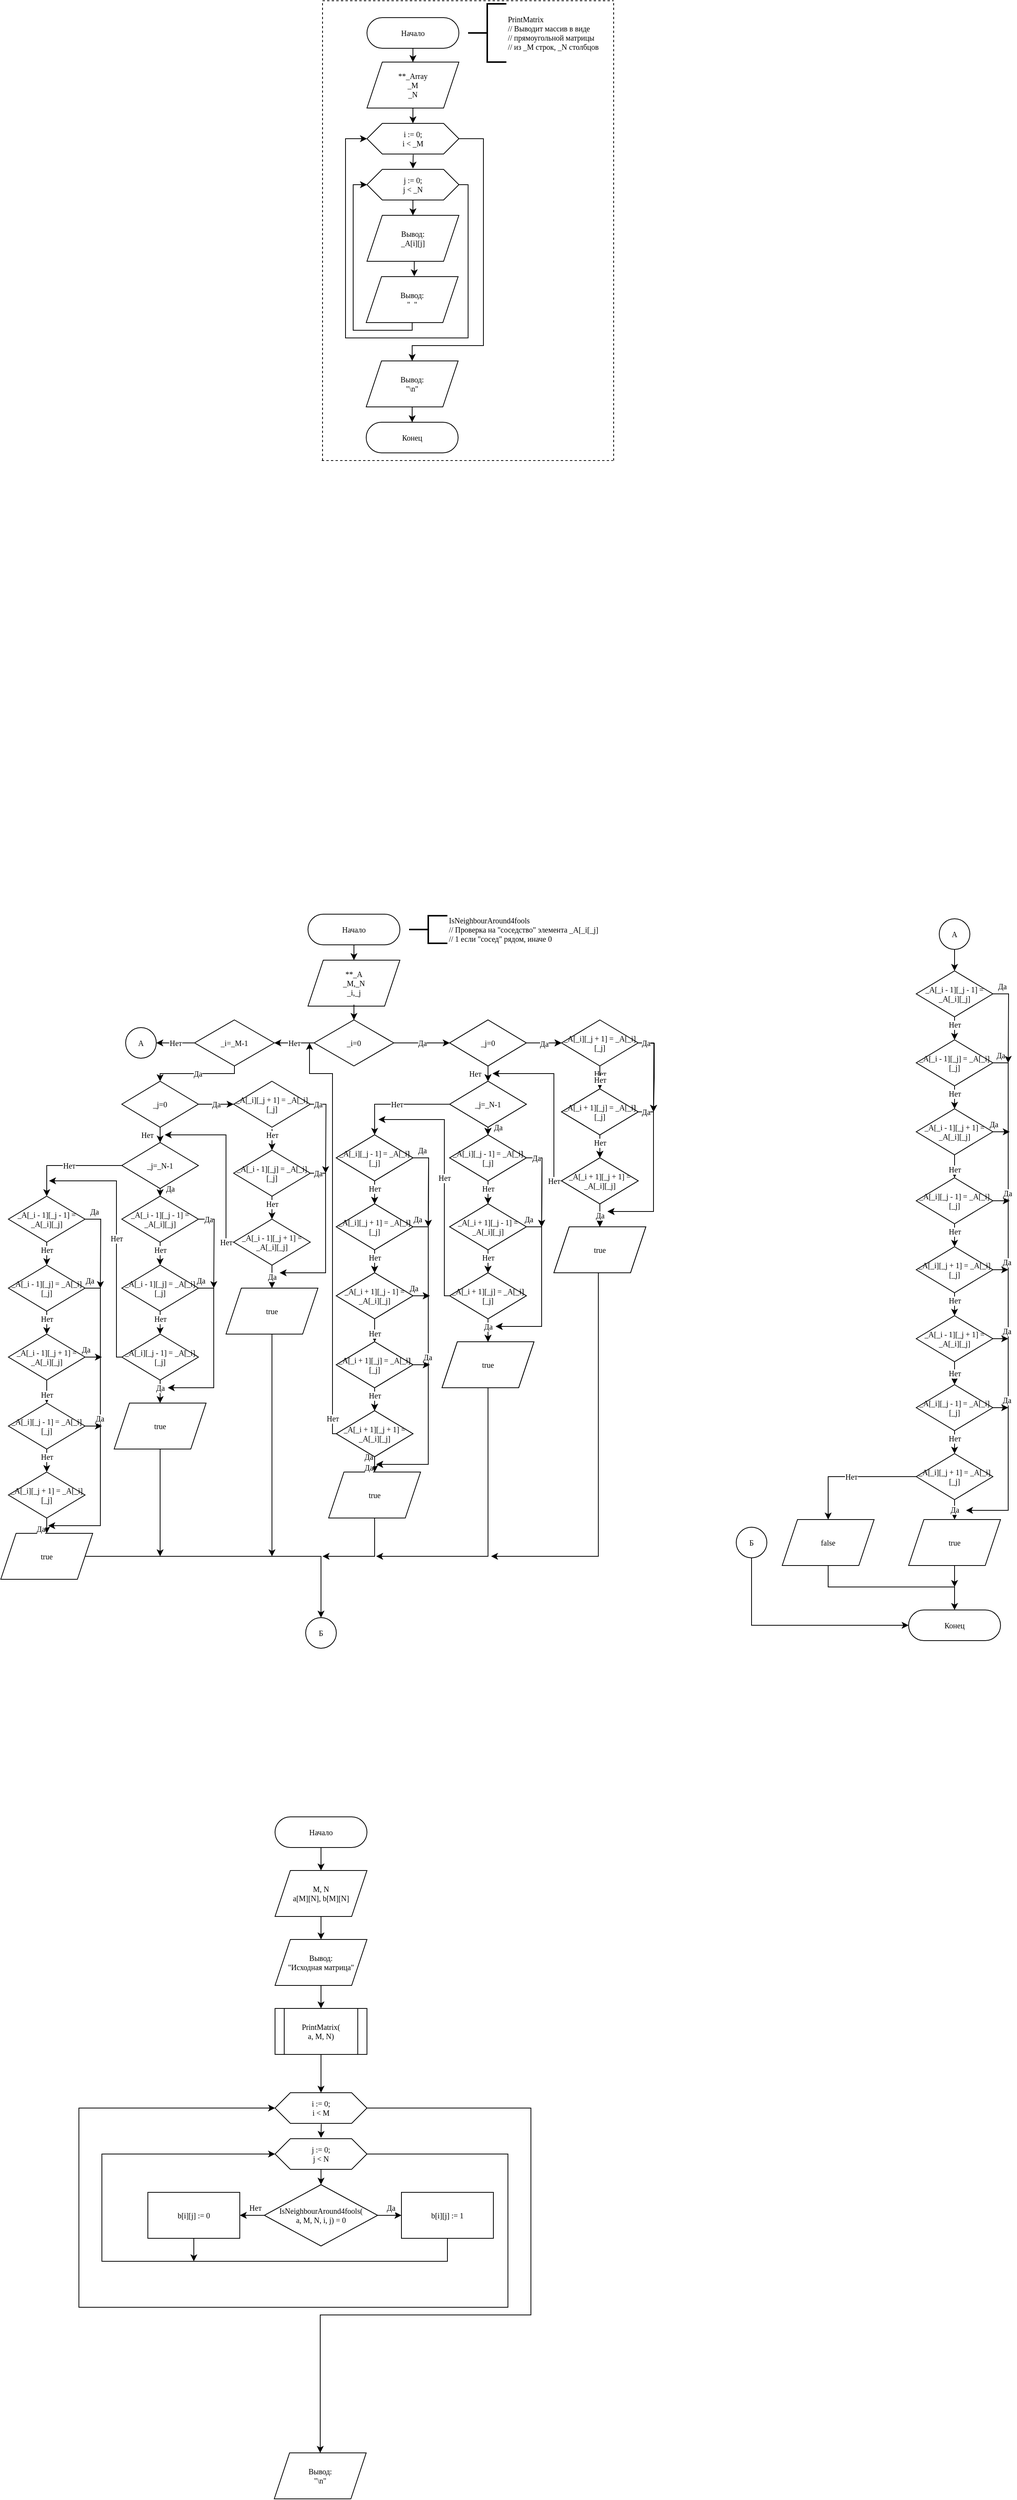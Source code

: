 <mxfile version="14.0.1" type="github">
  <diagram id="jJN2-YR1qqHn-e9BybVK" name="Page-1">
    <mxGraphModel dx="1987" dy="236" grid="1" gridSize="10" guides="1" tooltips="1" connect="1" arrows="1" fold="1" page="1" pageScale="1" pageWidth="827" pageHeight="1169" background="none" math="0" shadow="0">
      <root>
        <mxCell id="0" />
        <mxCell id="1" parent="0" />
        <mxCell id="fMAf0AQXnJGZOiMmoHYG-100" style="edgeStyle=orthogonalEdgeStyle;rounded=0;orthogonalLoop=1;jettySize=auto;html=1;entryX=0.5;entryY=0;entryDx=0;entryDy=0;fontFamily=Consolas;fontSize=10;" parent="1" source="fMAf0AQXnJGZOiMmoHYG-79" target="fMAf0AQXnJGZOiMmoHYG-84" edge="1">
          <mxGeometry relative="1" as="geometry" />
        </mxCell>
        <mxCell id="fMAf0AQXnJGZOiMmoHYG-79" value="Начало" style="rounded=1;whiteSpace=wrap;html=1;arcSize=50;fontFamily=Consolas;fontSize=10;" parent="1" vertex="1">
          <mxGeometry x="488" y="1212" width="120" height="40" as="geometry" />
        </mxCell>
        <mxCell id="fMAf0AQXnJGZOiMmoHYG-80" value="&lt;div style=&quot;font-size: 10px;&quot;&gt;i := 0;&lt;/div&gt;&lt;div style=&quot;font-size: 10px;&quot;&gt;i &amp;lt; _M&lt;br style=&quot;font-size: 10px;&quot;&gt;&lt;/div&gt;" style="shape=hexagon;perimeter=hexagonPerimeter2;whiteSpace=wrap;html=1;fixedSize=1;rounded=1;fontFamily=Consolas;arcSize=0;fontSize=10;" parent="1" vertex="1">
          <mxGeometry x="488" y="1350" width="120" height="40" as="geometry" />
        </mxCell>
        <mxCell id="fMAf0AQXnJGZOiMmoHYG-81" style="edgeStyle=orthogonalEdgeStyle;rounded=0;orthogonalLoop=1;jettySize=auto;html=1;entryX=0.5;entryY=-0.026;entryDx=0;entryDy=0;fontFamily=Consolas;fontSize=10;exitX=0.503;exitY=1.019;exitDx=0;exitDy=0;exitPerimeter=0;entryPerimeter=0;" parent="1" source="fMAf0AQXnJGZOiMmoHYG-80" target="fMAf0AQXnJGZOiMmoHYG-101" edge="1">
          <mxGeometry x="430" y="1108" as="geometry">
            <mxPoint x="548" y="1408" as="targetPoint" />
          </mxGeometry>
        </mxCell>
        <mxCell id="fMAf0AQXnJGZOiMmoHYG-82" style="edgeStyle=orthogonalEdgeStyle;rounded=0;orthogonalLoop=1;jettySize=auto;html=1;fontFamily=Consolas;fontSize=10;entryX=0;entryY=0.5;entryDx=0;entryDy=0;exitX=0.5;exitY=1;exitDx=0;exitDy=0;" parent="1" source="s9nZQQE5in6NOD8knwnm-1" target="fMAf0AQXnJGZOiMmoHYG-101" edge="1">
          <mxGeometry x="430" y="1108" as="geometry">
            <mxPoint x="454" y="1370" as="targetPoint" />
            <Array as="points">
              <mxPoint x="547" y="1620" />
              <mxPoint x="470" y="1620" />
              <mxPoint x="470" y="1430" />
            </Array>
            <mxPoint x="548" y="1568" as="sourcePoint" />
          </mxGeometry>
        </mxCell>
        <mxCell id="fMAf0AQXnJGZOiMmoHYG-84" value="&lt;div style=&quot;font-size: 10px;&quot;&gt;**_Array&lt;/div&gt;&lt;div style=&quot;font-size: 10px;&quot;&gt;_M&lt;/div&gt;&lt;div style=&quot;font-size: 10px;&quot;&gt;_N&lt;/div&gt;" style="shape=parallelogram;perimeter=parallelogramPerimeter;whiteSpace=wrap;html=1;fixedSize=1;rounded=1;fontFamily=Consolas;fontSize=10;arcSize=0;" parent="1" vertex="1">
          <mxGeometry x="488" y="1270" width="120" height="60" as="geometry" />
        </mxCell>
        <mxCell id="fMAf0AQXnJGZOiMmoHYG-86" style="edgeStyle=orthogonalEdgeStyle;rounded=0;orthogonalLoop=1;jettySize=auto;html=1;entryX=0.5;entryY=0;entryDx=0;entryDy=0;fontFamily=Consolas;fontSize=10;exitX=0.5;exitY=1;exitDx=0;exitDy=0;" parent="1" source="fMAf0AQXnJGZOiMmoHYG-84" target="fMAf0AQXnJGZOiMmoHYG-80" edge="1">
          <mxGeometry x="430" y="1190" as="geometry">
            <mxPoint x="548" y="1402" as="sourcePoint" />
          </mxGeometry>
        </mxCell>
        <mxCell id="fMAf0AQXnJGZOiMmoHYG-89" style="edgeStyle=orthogonalEdgeStyle;rounded=0;orthogonalLoop=1;jettySize=auto;html=1;fontFamily=Consolas;exitX=1;exitY=0.5;exitDx=0;exitDy=0;fontSize=10;entryX=0.5;entryY=0;entryDx=0;entryDy=0;" parent="1" source="fMAf0AQXnJGZOiMmoHYG-80" target="s9nZQQE5in6NOD8knwnm-6" edge="1">
          <mxGeometry x="430" y="1108" as="geometry">
            <mxPoint x="608" y="1660" as="targetPoint" />
            <Array as="points">
              <mxPoint x="640" y="1370" />
              <mxPoint x="640" y="1640" />
              <mxPoint x="547" y="1640" />
            </Array>
            <mxPoint x="608" y="1535" as="sourcePoint" />
          </mxGeometry>
        </mxCell>
        <mxCell id="fMAf0AQXnJGZOiMmoHYG-90" value="Конец" style="rounded=1;whiteSpace=wrap;html=1;arcSize=50;fontFamily=Consolas;fontSize=10;" parent="1" vertex="1">
          <mxGeometry x="487" y="1740" width="120" height="40" as="geometry" />
        </mxCell>
        <mxCell id="fMAf0AQXnJGZOiMmoHYG-91" value="&lt;div style=&quot;font-size: 10px;&quot;&gt;PrintMatrix&lt;/div&gt;&lt;div style=&quot;font-size: 10px;&quot;&gt;// Выводит массив в виде&lt;/div&gt;&lt;div style=&quot;font-size: 10px;&quot;&gt;// прямоугольной матрицы&lt;/div&gt;&lt;div style=&quot;font-size: 10px;&quot;&gt;// из _M строк, _N столбцов&lt;br style=&quot;font-size: 10px;&quot;&gt;&lt;/div&gt;" style="strokeWidth=2;html=1;shape=mxgraph.flowchart.annotation_2;align=left;labelPosition=right;pointerEvents=1;rounded=1;fontFamily=Consolas;fontSize=10;" parent="1" vertex="1">
          <mxGeometry x="620" y="1194" width="50" height="76" as="geometry" />
        </mxCell>
        <mxCell id="fMAf0AQXnJGZOiMmoHYG-92" value="" style="endArrow=none;dashed=1;html=1;fontFamily=Consolas;fontSize=10;" parent="1" edge="1">
          <mxGeometry x="430" y="1190" width="50" height="50" as="geometry">
            <mxPoint x="430" y="1190" as="sourcePoint" />
            <mxPoint x="810" y="1190" as="targetPoint" />
          </mxGeometry>
        </mxCell>
        <mxCell id="fMAf0AQXnJGZOiMmoHYG-93" value="" style="endArrow=none;dashed=1;html=1;fontFamily=Consolas;fontSize=10;" parent="1" edge="1">
          <mxGeometry x="430" y="1190" width="50" height="50" as="geometry">
            <mxPoint x="430" y="1790" as="sourcePoint" />
            <mxPoint x="430" y="1192" as="targetPoint" />
          </mxGeometry>
        </mxCell>
        <mxCell id="fMAf0AQXnJGZOiMmoHYG-94" value="" style="endArrow=none;dashed=1;html=1;fontFamily=Consolas;fontSize=10;" parent="1" edge="1">
          <mxGeometry x="430" y="1190" width="50" height="50" as="geometry">
            <mxPoint x="810" y="1790" as="sourcePoint" />
            <mxPoint x="810" y="1192" as="targetPoint" />
          </mxGeometry>
        </mxCell>
        <mxCell id="fMAf0AQXnJGZOiMmoHYG-95" value="" style="endArrow=none;dashed=1;html=1;fontFamily=Consolas;fontSize=10;" parent="1" edge="1">
          <mxGeometry x="429" y="1138" width="50" height="50" as="geometry">
            <mxPoint x="429" y="1790" as="sourcePoint" />
            <mxPoint x="809" y="1790" as="targetPoint" />
          </mxGeometry>
        </mxCell>
        <mxCell id="fMAf0AQXnJGZOiMmoHYG-96" style="edgeStyle=orthogonalEdgeStyle;rounded=0;orthogonalLoop=1;jettySize=auto;html=1;entryX=0.5;entryY=-0.011;entryDx=0;entryDy=0;entryPerimeter=0;fontFamily=Consolas;fontSize=10;" parent="1" edge="1">
          <mxGeometry x="430" y="1108" as="geometry">
            <mxPoint x="548.029" y="1448" as="sourcePoint" />
          </mxGeometry>
        </mxCell>
        <mxCell id="fMAf0AQXnJGZOiMmoHYG-99" style="edgeStyle=orthogonalEdgeStyle;rounded=0;orthogonalLoop=1;jettySize=auto;html=1;entryX=0.5;entryY=0;entryDx=0;entryDy=0;fontFamily=Consolas;fontSize=10;" parent="1" edge="1">
          <mxGeometry x="430" y="1108" as="geometry">
            <mxPoint x="548.029" y="1508" as="sourcePoint" />
          </mxGeometry>
        </mxCell>
        <mxCell id="fMAf0AQXnJGZOiMmoHYG-103" value="" style="edgeStyle=orthogonalEdgeStyle;rounded=0;orthogonalLoop=1;jettySize=auto;html=1;fontFamily=Consolas;fontSize=10;" parent="1" source="fMAf0AQXnJGZOiMmoHYG-101" target="fMAf0AQXnJGZOiMmoHYG-102" edge="1">
          <mxGeometry relative="1" as="geometry" />
        </mxCell>
        <mxCell id="s9nZQQE5in6NOD8knwnm-4" style="edgeStyle=orthogonalEdgeStyle;rounded=0;orthogonalLoop=1;jettySize=auto;html=1;fontFamily=Consolas;fontSize=10;entryX=0;entryY=0.5;entryDx=0;entryDy=0;" edge="1" parent="1" source="fMAf0AQXnJGZOiMmoHYG-101" target="fMAf0AQXnJGZOiMmoHYG-80">
          <mxGeometry relative="1" as="geometry">
            <mxPoint x="450" y="1370" as="targetPoint" />
            <Array as="points">
              <mxPoint x="620" y="1430" />
              <mxPoint x="620" y="1630" />
              <mxPoint x="460" y="1630" />
              <mxPoint x="460" y="1370" />
            </Array>
          </mxGeometry>
        </mxCell>
        <mxCell id="fMAf0AQXnJGZOiMmoHYG-101" value="&lt;div style=&quot;font-size: 10px;&quot;&gt;j := 0;&lt;/div&gt;&lt;div style=&quot;font-size: 10px;&quot;&gt;j &amp;lt; _N&lt;br style=&quot;font-size: 10px;&quot;&gt;&lt;/div&gt;" style="shape=hexagon;perimeter=hexagonPerimeter2;whiteSpace=wrap;html=1;fixedSize=1;rounded=1;fontFamily=Consolas;arcSize=0;fontSize=10;" parent="1" vertex="1">
          <mxGeometry x="488" y="1410" width="120" height="40" as="geometry" />
        </mxCell>
        <mxCell id="s9nZQQE5in6NOD8knwnm-5" style="edgeStyle=orthogonalEdgeStyle;rounded=0;orthogonalLoop=1;jettySize=auto;html=1;entryX=0.523;entryY=-0.008;entryDx=0;entryDy=0;entryPerimeter=0;fontFamily=Consolas;fontSize=10;" edge="1" parent="1" source="fMAf0AQXnJGZOiMmoHYG-102" target="s9nZQQE5in6NOD8knwnm-1">
          <mxGeometry relative="1" as="geometry">
            <Array as="points">
              <mxPoint x="550" y="1530" />
            </Array>
          </mxGeometry>
        </mxCell>
        <mxCell id="fMAf0AQXnJGZOiMmoHYG-102" value="&lt;div style=&quot;font-size: 10px;&quot;&gt;Вывод:&lt;/div&gt;&lt;div style=&quot;font-size: 10px;&quot;&gt;_A[i][j]&lt;br style=&quot;font-size: 10px;&quot;&gt;&lt;/div&gt;" style="shape=parallelogram;perimeter=parallelogramPerimeter;whiteSpace=wrap;html=1;fixedSize=1;rounded=1;fontFamily=Consolas;fontSize=10;arcSize=0;" parent="1" vertex="1">
          <mxGeometry x="488" y="1470" width="120" height="60" as="geometry" />
        </mxCell>
        <mxCell id="s9nZQQE5in6NOD8knwnm-1" value="&lt;div style=&quot;font-size: 10px;&quot;&gt;Вывод:&lt;/div&gt;&lt;div style=&quot;font-size: 10px;&quot;&gt;&quot;&amp;nbsp; &quot;&lt;br style=&quot;font-size: 10px;&quot;&gt;&lt;/div&gt;" style="shape=parallelogram;perimeter=parallelogramPerimeter;whiteSpace=wrap;html=1;fixedSize=1;rounded=1;fontFamily=Consolas;fontSize=10;arcSize=0;" vertex="1" parent="1">
          <mxGeometry x="487" y="1550" width="120" height="60" as="geometry" />
        </mxCell>
        <mxCell id="s9nZQQE5in6NOD8knwnm-7" style="edgeStyle=orthogonalEdgeStyle;rounded=0;orthogonalLoop=1;jettySize=auto;html=1;entryX=0.5;entryY=0;entryDx=0;entryDy=0;fontFamily=Consolas;fontSize=10;" edge="1" parent="1" source="s9nZQQE5in6NOD8knwnm-6" target="fMAf0AQXnJGZOiMmoHYG-90">
          <mxGeometry relative="1" as="geometry" />
        </mxCell>
        <mxCell id="s9nZQQE5in6NOD8knwnm-6" value="&lt;div style=&quot;font-size: 10px;&quot;&gt;Вывод:&lt;/div&gt;&lt;div style=&quot;font-size: 10px;&quot;&gt;&quot;\n&quot;&lt;br style=&quot;font-size: 10px;&quot;&gt;&lt;/div&gt;" style="shape=parallelogram;perimeter=parallelogramPerimeter;whiteSpace=wrap;html=1;fixedSize=1;rounded=1;fontFamily=Consolas;fontSize=10;arcSize=0;" vertex="1" parent="1">
          <mxGeometry x="487" y="1660" width="120" height="60" as="geometry" />
        </mxCell>
        <mxCell id="s9nZQQE5in6NOD8knwnm-9" style="edgeStyle=orthogonalEdgeStyle;rounded=0;orthogonalLoop=1;jettySize=auto;html=1;entryX=0.5;entryY=0;entryDx=0;entryDy=0;fontFamily=Consolas;fontSize=10;" edge="1" parent="1" source="fMAf0AQXnJGZOiMmoHYG-44" target="fMAf0AQXnJGZOiMmoHYG-53">
          <mxGeometry x="353" y="2360" as="geometry" />
        </mxCell>
        <mxCell id="fMAf0AQXnJGZOiMmoHYG-44" value="Начало" style="rounded=1;whiteSpace=wrap;html=1;arcSize=50;fontFamily=Consolas;fontSize=10;" parent="1" vertex="1">
          <mxGeometry x="411" y="2382" width="120" height="40" as="geometry" />
        </mxCell>
        <mxCell id="fMAf0AQXnJGZOiMmoHYG-53" value="&lt;div style=&quot;font-size: 10px;&quot;&gt;**_A&lt;/div&gt;&lt;div style=&quot;font-size: 10px;&quot;&gt;_M,_N&lt;/div&gt;&lt;div style=&quot;font-size: 10px;&quot;&gt;_i,_j&lt;br style=&quot;font-size: 10px;&quot;&gt;&lt;/div&gt;" style="shape=parallelogram;perimeter=parallelogramPerimeter;whiteSpace=wrap;html=1;fixedSize=1;rounded=1;fontFamily=Consolas;fontSize=10;arcSize=0;" parent="1" vertex="1">
          <mxGeometry x="411" y="2442" width="120" height="60" as="geometry" />
        </mxCell>
        <mxCell id="fMAf0AQXnJGZOiMmoHYG-57" value="" style="edgeStyle=orthogonalEdgeStyle;rounded=0;orthogonalLoop=1;jettySize=auto;html=1;fontFamily=Consolas;fontSize=10;" parent="1" source="fMAf0AQXnJGZOiMmoHYG-53" target="s9nZQQE5in6NOD8knwnm-11" edge="1">
          <mxGeometry x="353" y="2360" as="geometry">
            <mxPoint x="471.034" y="2532" as="targetPoint" />
          </mxGeometry>
        </mxCell>
        <mxCell id="fMAf0AQXnJGZOiMmoHYG-60" value="Конец" style="rounded=1;whiteSpace=wrap;html=1;arcSize=50;fontFamily=Consolas;fontSize=10;" parent="1" vertex="1">
          <mxGeometry x="1195" y="3290" width="120" height="40" as="geometry" />
        </mxCell>
        <mxCell id="fMAf0AQXnJGZOiMmoHYG-62" value="&lt;div style=&quot;font-size: 10px;&quot;&gt;IsNeighbourAround4fools&lt;/div&gt;// Проверка на &quot;соседство&quot; элемента _A[_i[_j]&lt;br style=&quot;font-size: 10px;&quot;&gt;// 1 если &quot;сосед&quot; рядом, иначе 0" style="strokeWidth=2;html=1;shape=mxgraph.flowchart.annotation_2;align=left;labelPosition=right;pointerEvents=1;rounded=1;fontFamily=Consolas;fontSize=10;" parent="1" vertex="1">
          <mxGeometry x="543" y="2384" width="50" height="36" as="geometry" />
        </mxCell>
        <mxCell id="s9nZQQE5in6NOD8knwnm-16" value="Да" style="edgeStyle=orthogonalEdgeStyle;rounded=0;orthogonalLoop=1;jettySize=auto;html=1;fontFamily=Consolas;fontSize=10;" edge="1" parent="1" source="s9nZQQE5in6NOD8knwnm-11" target="s9nZQQE5in6NOD8knwnm-15">
          <mxGeometry relative="1" as="geometry" />
        </mxCell>
        <mxCell id="s9nZQQE5in6NOD8knwnm-69" value="Нет" style="edgeStyle=orthogonalEdgeStyle;rounded=0;orthogonalLoop=1;jettySize=auto;html=1;fontFamily=Consolas;fontSize=10;" edge="1" parent="1" source="s9nZQQE5in6NOD8knwnm-11" target="s9nZQQE5in6NOD8knwnm-68">
          <mxGeometry relative="1" as="geometry" />
        </mxCell>
        <mxCell id="s9nZQQE5in6NOD8knwnm-11" value="_i=0" style="rhombus;whiteSpace=wrap;html=1;fontFamily=Consolas;fontSize=10;" vertex="1" parent="1">
          <mxGeometry x="419" y="2520" width="104" height="60" as="geometry" />
        </mxCell>
        <mxCell id="s9nZQQE5in6NOD8knwnm-18" value="Да" style="edgeStyle=orthogonalEdgeStyle;rounded=0;orthogonalLoop=1;jettySize=auto;html=1;fontFamily=Consolas;fontSize=10;" edge="1" parent="1" source="s9nZQQE5in6NOD8knwnm-15" target="s9nZQQE5in6NOD8knwnm-17">
          <mxGeometry relative="1" as="geometry" />
        </mxCell>
        <mxCell id="s9nZQQE5in6NOD8knwnm-27" value="Нет" style="edgeStyle=orthogonalEdgeStyle;rounded=0;orthogonalLoop=1;jettySize=auto;html=1;fontFamily=Consolas;fontSize=10;" edge="1" parent="1" source="s9nZQQE5in6NOD8knwnm-15" target="s9nZQQE5in6NOD8knwnm-26">
          <mxGeometry x="0.667" y="-17" relative="1" as="geometry">
            <mxPoint as="offset" />
          </mxGeometry>
        </mxCell>
        <mxCell id="s9nZQQE5in6NOD8knwnm-15" value="_j=0" style="rhombus;whiteSpace=wrap;html=1;fontFamily=Consolas;fontSize=10;" vertex="1" parent="1">
          <mxGeometry x="596" y="2520" width="100" height="60" as="geometry" />
        </mxCell>
        <mxCell id="s9nZQQE5in6NOD8knwnm-24" value="Нет" style="edgeStyle=orthogonalEdgeStyle;rounded=0;orthogonalLoop=1;jettySize=auto;html=1;fontFamily=Consolas;fontSize=10;entryX=0.5;entryY=0;entryDx=0;entryDy=0;" edge="1" parent="1" source="s9nZQQE5in6NOD8knwnm-17" target="s9nZQQE5in6NOD8knwnm-20">
          <mxGeometry x="0.2" relative="1" as="geometry">
            <mxPoint as="offset" />
          </mxGeometry>
        </mxCell>
        <mxCell id="s9nZQQE5in6NOD8knwnm-32" value="Да" style="edgeStyle=orthogonalEdgeStyle;rounded=0;orthogonalLoop=1;jettySize=auto;html=1;fontFamily=Consolas;fontSize=10;" edge="1" parent="1" source="s9nZQQE5in6NOD8knwnm-17">
          <mxGeometry x="-0.818" relative="1" as="geometry">
            <mxPoint x="862" y="2640" as="targetPoint" />
            <mxPoint as="offset" />
          </mxGeometry>
        </mxCell>
        <mxCell id="s9nZQQE5in6NOD8knwnm-17" value="_A[_i][_j + 1] = _A[_i][_j]" style="rhombus;whiteSpace=wrap;html=1;fontFamily=Consolas;fontSize=10;" vertex="1" parent="1">
          <mxGeometry x="742" y="2520" width="100" height="60" as="geometry" />
        </mxCell>
        <mxCell id="s9nZQQE5in6NOD8knwnm-25" value="Нет" style="edgeStyle=orthogonalEdgeStyle;rounded=0;orthogonalLoop=1;jettySize=auto;html=1;entryX=0.5;entryY=0;entryDx=0;entryDy=0;fontFamily=Consolas;fontSize=10;" edge="1" parent="1" source="s9nZQQE5in6NOD8knwnm-20" target="s9nZQQE5in6NOD8knwnm-21">
          <mxGeometry x="0.2" relative="1" as="geometry">
            <mxPoint as="offset" />
          </mxGeometry>
        </mxCell>
        <mxCell id="s9nZQQE5in6NOD8knwnm-31" value="Да" style="edgeStyle=orthogonalEdgeStyle;rounded=0;orthogonalLoop=1;jettySize=auto;html=1;fontFamily=Consolas;fontSize=10;" edge="1" parent="1" source="s9nZQQE5in6NOD8knwnm-20">
          <mxGeometry x="-0.905" relative="1" as="geometry">
            <mxPoint x="802" y="2770" as="targetPoint" />
            <Array as="points">
              <mxPoint x="862" y="2640" />
              <mxPoint x="862" y="2770" />
            </Array>
            <mxPoint as="offset" />
          </mxGeometry>
        </mxCell>
        <mxCell id="s9nZQQE5in6NOD8knwnm-20" value="_A[_i + 1][_j] = _A[_i][_j]" style="rhombus;whiteSpace=wrap;html=1;fontFamily=Consolas;fontSize=10;" vertex="1" parent="1">
          <mxGeometry x="742" y="2610" width="100" height="60" as="geometry" />
        </mxCell>
        <mxCell id="s9nZQQE5in6NOD8knwnm-28" value="Да" style="edgeStyle=orthogonalEdgeStyle;rounded=0;orthogonalLoop=1;jettySize=auto;html=1;fontFamily=Consolas;fontSize=10;entryX=0.5;entryY=0;entryDx=0;entryDy=0;" edge="1" parent="1" source="s9nZQQE5in6NOD8knwnm-21" target="s9nZQQE5in6NOD8knwnm-30">
          <mxGeometry relative="1" as="geometry">
            <mxPoint x="792" y="2770" as="targetPoint" />
            <Array as="points" />
          </mxGeometry>
        </mxCell>
        <mxCell id="s9nZQQE5in6NOD8knwnm-43" value="Нет" style="edgeStyle=orthogonalEdgeStyle;rounded=0;orthogonalLoop=1;jettySize=auto;html=1;fontFamily=Consolas;fontSize=10;" edge="1" parent="1" source="s9nZQQE5in6NOD8knwnm-21">
          <mxGeometry x="-0.913" relative="1" as="geometry">
            <mxPoint x="652" y="2590" as="targetPoint" />
            <Array as="points">
              <mxPoint x="732" y="2730" />
              <mxPoint x="732" y="2590" />
            </Array>
            <mxPoint as="offset" />
          </mxGeometry>
        </mxCell>
        <mxCell id="s9nZQQE5in6NOD8knwnm-21" value="_A[_i + 1][_j + 1] = _A[_i][_j]" style="rhombus;whiteSpace=wrap;html=1;fontFamily=Consolas;fontSize=10;" vertex="1" parent="1">
          <mxGeometry x="742" y="2700" width="100" height="60" as="geometry" />
        </mxCell>
        <mxCell id="s9nZQQE5in6NOD8knwnm-44" value="Да" style="edgeStyle=orthogonalEdgeStyle;rounded=0;orthogonalLoop=1;jettySize=auto;html=1;entryX=0.5;entryY=0;entryDx=0;entryDy=0;fontFamily=Consolas;fontSize=10;" edge="1" parent="1" source="s9nZQQE5in6NOD8knwnm-26" target="s9nZQQE5in6NOD8knwnm-35">
          <mxGeometry x="0.714" y="13" relative="1" as="geometry">
            <mxPoint as="offset" />
          </mxGeometry>
        </mxCell>
        <mxCell id="s9nZQQE5in6NOD8knwnm-45" value="Нет" style="edgeStyle=orthogonalEdgeStyle;rounded=0;orthogonalLoop=1;jettySize=auto;html=1;fontFamily=Consolas;fontSize=10;entryX=0.5;entryY=0;entryDx=0;entryDy=0;" edge="1" parent="1" source="s9nZQQE5in6NOD8knwnm-26" target="s9nZQQE5in6NOD8knwnm-98">
          <mxGeometry relative="1" as="geometry">
            <mxPoint x="548" y="2630" as="targetPoint" />
          </mxGeometry>
        </mxCell>
        <mxCell id="s9nZQQE5in6NOD8knwnm-26" value="_j=_N-1" style="rhombus;whiteSpace=wrap;html=1;fontFamily=Consolas;fontSize=10;" vertex="1" parent="1">
          <mxGeometry x="596" y="2600" width="100" height="60" as="geometry" />
        </mxCell>
        <mxCell id="s9nZQQE5in6NOD8knwnm-30" value="true" style="shape=parallelogram;perimeter=parallelogramPerimeter;whiteSpace=wrap;html=1;fixedSize=1;fontFamily=Consolas;fontSize=10;" vertex="1" parent="1">
          <mxGeometry x="732" y="2790" width="120" height="60" as="geometry" />
        </mxCell>
        <mxCell id="s9nZQQE5in6NOD8knwnm-33" value="Нет" style="edgeStyle=orthogonalEdgeStyle;rounded=0;orthogonalLoop=1;jettySize=auto;html=1;fontFamily=Consolas;fontSize=10;entryX=0.5;entryY=0;entryDx=0;entryDy=0;" edge="1" parent="1" source="s9nZQQE5in6NOD8knwnm-35" target="s9nZQQE5in6NOD8knwnm-38">
          <mxGeometry x="0.2" relative="1" as="geometry">
            <mxPoint as="offset" />
          </mxGeometry>
        </mxCell>
        <mxCell id="s9nZQQE5in6NOD8knwnm-34" value="Да" style="edgeStyle=orthogonalEdgeStyle;rounded=0;orthogonalLoop=1;jettySize=auto;html=1;fontFamily=Consolas;fontSize=10;" edge="1" parent="1" source="s9nZQQE5in6NOD8knwnm-35">
          <mxGeometry x="-0.764" relative="1" as="geometry">
            <mxPoint x="716" y="2790" as="targetPoint" />
            <mxPoint as="offset" />
          </mxGeometry>
        </mxCell>
        <mxCell id="s9nZQQE5in6NOD8knwnm-35" value="_A[_i][_j - 1] = _A[_i][_j]" style="rhombus;whiteSpace=wrap;html=1;fontFamily=Consolas;fontSize=10;" vertex="1" parent="1">
          <mxGeometry x="596" y="2670" width="100" height="60" as="geometry" />
        </mxCell>
        <mxCell id="s9nZQQE5in6NOD8knwnm-36" value="Нет" style="edgeStyle=orthogonalEdgeStyle;rounded=0;orthogonalLoop=1;jettySize=auto;html=1;entryX=0.5;entryY=0;entryDx=0;entryDy=0;fontFamily=Consolas;fontSize=10;" edge="1" parent="1" source="s9nZQQE5in6NOD8knwnm-38" target="s9nZQQE5in6NOD8knwnm-40">
          <mxGeometry x="0.2" relative="1" as="geometry">
            <mxPoint as="offset" />
          </mxGeometry>
        </mxCell>
        <mxCell id="s9nZQQE5in6NOD8knwnm-37" value="Да" style="edgeStyle=orthogonalEdgeStyle;rounded=0;orthogonalLoop=1;jettySize=auto;html=1;fontFamily=Consolas;fontSize=10;" edge="1" parent="1" source="s9nZQQE5in6NOD8knwnm-38">
          <mxGeometry x="-0.971" y="10" relative="1" as="geometry">
            <mxPoint x="656" y="2920" as="targetPoint" />
            <Array as="points">
              <mxPoint x="716" y="2790" />
              <mxPoint x="716" y="2920" />
            </Array>
            <mxPoint as="offset" />
          </mxGeometry>
        </mxCell>
        <mxCell id="s9nZQQE5in6NOD8knwnm-38" value="_A[_i + 1][_j - 1] = _A[_i][_j]" style="rhombus;whiteSpace=wrap;html=1;fontFamily=Consolas;fontSize=10;" vertex="1" parent="1">
          <mxGeometry x="596" y="2760" width="100" height="60" as="geometry" />
        </mxCell>
        <mxCell id="s9nZQQE5in6NOD8knwnm-39" value="Да" style="edgeStyle=orthogonalEdgeStyle;rounded=0;orthogonalLoop=1;jettySize=auto;html=1;fontFamily=Consolas;fontSize=10;entryX=0.5;entryY=0;entryDx=0;entryDy=0;" edge="1" parent="1" source="s9nZQQE5in6NOD8knwnm-40" target="s9nZQQE5in6NOD8knwnm-41">
          <mxGeometry x="0.2" relative="1" as="geometry">
            <mxPoint x="646" y="2920" as="targetPoint" />
            <Array as="points" />
            <mxPoint as="offset" />
          </mxGeometry>
        </mxCell>
        <mxCell id="s9nZQQE5in6NOD8knwnm-40" value="_A[_i + 1][_j] = _A[_i][_j]" style="rhombus;whiteSpace=wrap;html=1;fontFamily=Consolas;fontSize=10;" vertex="1" parent="1">
          <mxGeometry x="596" y="2850" width="100" height="60" as="geometry" />
        </mxCell>
        <mxCell id="s9nZQQE5in6NOD8knwnm-41" value="true" style="shape=parallelogram;perimeter=parallelogramPerimeter;whiteSpace=wrap;html=1;fixedSize=1;fontFamily=Consolas;fontSize=10;" vertex="1" parent="1">
          <mxGeometry x="586" y="2940" width="120" height="60" as="geometry" />
        </mxCell>
        <mxCell id="s9nZQQE5in6NOD8knwnm-51" value="Нет" style="edgeStyle=orthogonalEdgeStyle;rounded=0;orthogonalLoop=1;jettySize=auto;html=1;fontFamily=Consolas;fontSize=10;entryX=0.5;entryY=0;entryDx=0;entryDy=0;" edge="1" parent="1" source="s9nZQQE5in6NOD8knwnm-53" target="s9nZQQE5in6NOD8knwnm-56">
          <mxGeometry x="0.2" relative="1" as="geometry">
            <mxPoint as="offset" />
          </mxGeometry>
        </mxCell>
        <mxCell id="s9nZQQE5in6NOD8knwnm-52" value="Да" style="edgeStyle=orthogonalEdgeStyle;rounded=0;orthogonalLoop=1;jettySize=auto;html=1;fontFamily=Consolas;fontSize=10;" edge="1" parent="1" source="s9nZQQE5in6NOD8knwnm-53">
          <mxGeometry x="-0.782" y="10" relative="1" as="geometry">
            <mxPoint x="568" y="2790" as="targetPoint" />
            <mxPoint as="offset" />
          </mxGeometry>
        </mxCell>
        <mxCell id="s9nZQQE5in6NOD8knwnm-53" value="_A[_i][_j - 1] = _A[_i][_j]" style="rhombus;whiteSpace=wrap;html=1;fontFamily=Consolas;fontSize=10;" vertex="1" parent="1">
          <mxGeometry x="448" y="2670" width="100" height="60" as="geometry" />
        </mxCell>
        <mxCell id="s9nZQQE5in6NOD8knwnm-54" value="Нет" style="edgeStyle=orthogonalEdgeStyle;rounded=0;orthogonalLoop=1;jettySize=auto;html=1;entryX=0.5;entryY=0;entryDx=0;entryDy=0;fontFamily=Consolas;fontSize=10;" edge="1" parent="1" source="s9nZQQE5in6NOD8knwnm-56" target="s9nZQQE5in6NOD8knwnm-59">
          <mxGeometry x="0.2" relative="1" as="geometry">
            <mxPoint as="offset" />
          </mxGeometry>
        </mxCell>
        <mxCell id="s9nZQQE5in6NOD8knwnm-55" value="Да" style="edgeStyle=orthogonalEdgeStyle;rounded=0;orthogonalLoop=1;jettySize=auto;html=1;fontFamily=Consolas;fontSize=10;" edge="1" parent="1" source="s9nZQQE5in6NOD8knwnm-56">
          <mxGeometry x="-0.971" y="10" relative="1" as="geometry">
            <mxPoint x="500" y="3100" as="targetPoint" />
            <Array as="points">
              <mxPoint x="568" y="2790" />
              <mxPoint x="568" y="3100" />
            </Array>
            <mxPoint as="offset" />
          </mxGeometry>
        </mxCell>
        <mxCell id="s9nZQQE5in6NOD8knwnm-56" value="_A[_i][_j + 1] = _A[_i][_j]" style="rhombus;whiteSpace=wrap;html=1;fontFamily=Consolas;fontSize=10;" vertex="1" parent="1">
          <mxGeometry x="448" y="2760" width="100" height="60" as="geometry" />
        </mxCell>
        <mxCell id="s9nZQQE5in6NOD8knwnm-57" value="Нет" style="edgeStyle=orthogonalEdgeStyle;rounded=0;orthogonalLoop=1;jettySize=auto;html=1;fontFamily=Consolas;fontSize=10;entryX=0.5;entryY=0;entryDx=0;entryDy=0;" edge="1" parent="1" source="s9nZQQE5in6NOD8knwnm-59">
          <mxGeometry x="0.2" relative="1" as="geometry">
            <mxPoint x="498" y="2940" as="targetPoint" />
            <Array as="points" />
            <mxPoint as="offset" />
          </mxGeometry>
        </mxCell>
        <mxCell id="s9nZQQE5in6NOD8knwnm-58" value="Нет" style="edgeStyle=orthogonalEdgeStyle;rounded=0;orthogonalLoop=1;jettySize=auto;html=1;fontFamily=Consolas;fontSize=10;exitX=0;exitY=0.5;exitDx=0;exitDy=0;" edge="1" parent="1" source="s9nZQQE5in6NOD8knwnm-61">
          <mxGeometry x="-0.908" relative="1" as="geometry">
            <mxPoint x="413" y="2550" as="targetPoint" />
            <Array as="points">
              <mxPoint x="443" y="3060" />
              <mxPoint x="443" y="2590" />
              <mxPoint x="413" y="2590" />
            </Array>
            <mxPoint as="offset" />
          </mxGeometry>
        </mxCell>
        <mxCell id="s9nZQQE5in6NOD8knwnm-65" value="Да" style="edgeStyle=orthogonalEdgeStyle;rounded=0;orthogonalLoop=1;jettySize=auto;html=1;fontFamily=Consolas;fontSize=10;" edge="1" parent="1" source="s9nZQQE5in6NOD8knwnm-59">
          <mxGeometry x="-0.931" y="10" relative="1" as="geometry">
            <mxPoint x="570" y="2880" as="targetPoint" />
            <mxPoint as="offset" />
          </mxGeometry>
        </mxCell>
        <mxCell id="s9nZQQE5in6NOD8knwnm-59" value="_A[_i + 1][_j - 1] = _A[_i][_j]" style="rhombus;whiteSpace=wrap;html=1;fontFamily=Consolas;fontSize=10;" vertex="1" parent="1">
          <mxGeometry x="448" y="2850" width="100" height="60" as="geometry" />
        </mxCell>
        <mxCell id="s9nZQQE5in6NOD8knwnm-62" value="Нет" style="edgeStyle=orthogonalEdgeStyle;rounded=0;orthogonalLoop=1;jettySize=auto;html=1;entryX=0.5;entryY=0;entryDx=0;entryDy=0;fontFamily=Consolas;fontSize=10;" edge="1" parent="1" source="s9nZQQE5in6NOD8knwnm-60" target="s9nZQQE5in6NOD8knwnm-61">
          <mxGeometry x="0.2" relative="1" as="geometry">
            <mxPoint as="offset" />
          </mxGeometry>
        </mxCell>
        <mxCell id="s9nZQQE5in6NOD8knwnm-66" value="Да" style="edgeStyle=orthogonalEdgeStyle;rounded=0;orthogonalLoop=1;jettySize=auto;html=1;fontFamily=Consolas;fontSize=10;" edge="1" parent="1" source="s9nZQQE5in6NOD8knwnm-60">
          <mxGeometry x="0.655" y="10" relative="1" as="geometry">
            <mxPoint x="570" y="2970" as="targetPoint" />
            <mxPoint as="offset" />
          </mxGeometry>
        </mxCell>
        <mxCell id="s9nZQQE5in6NOD8knwnm-60" value="_A[_i + 1][_j] = _A[_i][_j]" style="rhombus;whiteSpace=wrap;html=1;fontFamily=Consolas;fontSize=10;" vertex="1" parent="1">
          <mxGeometry x="448" y="2940" width="100" height="60" as="geometry" />
        </mxCell>
        <mxCell id="s9nZQQE5in6NOD8knwnm-64" value="Да" style="edgeStyle=orthogonalEdgeStyle;rounded=0;orthogonalLoop=1;jettySize=auto;html=1;entryX=0.5;entryY=0;entryDx=0;entryDy=0;fontFamily=Consolas;fontSize=10;" edge="1" parent="1" source="s9nZQQE5in6NOD8knwnm-61" target="s9nZQQE5in6NOD8knwnm-63">
          <mxGeometry x="0.334" y="-8" relative="1" as="geometry">
            <mxPoint as="offset" />
          </mxGeometry>
        </mxCell>
        <mxCell id="s9nZQQE5in6NOD8knwnm-61" value="_A[_i + 1][_j + 1] = _A[_i][_j]" style="rhombus;whiteSpace=wrap;html=1;fontFamily=Consolas;fontSize=10;" vertex="1" parent="1">
          <mxGeometry x="448" y="3030" width="100" height="60" as="geometry" />
        </mxCell>
        <mxCell id="s9nZQQE5in6NOD8knwnm-200" style="edgeStyle=orthogonalEdgeStyle;rounded=0;orthogonalLoop=1;jettySize=auto;html=1;fontFamily=Consolas;fontSize=10;" edge="1" parent="1" source="s9nZQQE5in6NOD8knwnm-63">
          <mxGeometry relative="1" as="geometry">
            <mxPoint x="430" y="3220" as="targetPoint" />
            <Array as="points">
              <mxPoint x="498" y="3220" />
            </Array>
          </mxGeometry>
        </mxCell>
        <mxCell id="s9nZQQE5in6NOD8knwnm-63" value="true" style="shape=parallelogram;perimeter=parallelogramPerimeter;whiteSpace=wrap;html=1;fixedSize=1;fontFamily=Consolas;fontSize=10;" vertex="1" parent="1">
          <mxGeometry x="438" y="3110" width="120" height="60" as="geometry" />
        </mxCell>
        <mxCell id="s9nZQQE5in6NOD8knwnm-156" value="Да" style="edgeStyle=orthogonalEdgeStyle;rounded=0;orthogonalLoop=1;jettySize=auto;html=1;entryX=0.5;entryY=0;entryDx=0;entryDy=0;fontFamily=Consolas;fontSize=10;" edge="1" parent="1" source="s9nZQQE5in6NOD8knwnm-68" target="s9nZQQE5in6NOD8knwnm-152">
          <mxGeometry relative="1" as="geometry">
            <Array as="points">
              <mxPoint x="315" y="2590" />
              <mxPoint x="218" y="2590" />
            </Array>
          </mxGeometry>
        </mxCell>
        <mxCell id="s9nZQQE5in6NOD8knwnm-157" value="Нет" style="edgeStyle=orthogonalEdgeStyle;rounded=0;orthogonalLoop=1;jettySize=auto;html=1;fontFamily=Consolas;fontSize=10;" edge="1" parent="1" source="s9nZQQE5in6NOD8knwnm-68" target="s9nZQQE5in6NOD8knwnm-158">
          <mxGeometry relative="1" as="geometry">
            <mxPoint x="213.0" y="2550" as="targetPoint" />
          </mxGeometry>
        </mxCell>
        <mxCell id="s9nZQQE5in6NOD8knwnm-68" value="_i=_M-1" style="rhombus;whiteSpace=wrap;html=1;fontFamily=Consolas;fontSize=10;" vertex="1" parent="1">
          <mxGeometry x="263" y="2520" width="104" height="60" as="geometry" />
        </mxCell>
        <mxCell id="s9nZQQE5in6NOD8knwnm-70" value="Да" style="edgeStyle=orthogonalEdgeStyle;rounded=0;orthogonalLoop=1;jettySize=auto;html=1;fontFamily=Consolas;fontSize=10;" edge="1" source="s9nZQQE5in6NOD8knwnm-110" parent="1">
          <mxGeometry relative="1" as="geometry">
            <mxPoint x="742" y="2550" as="targetPoint" />
          </mxGeometry>
        </mxCell>
        <mxCell id="s9nZQQE5in6NOD8knwnm-71" value="Нет" style="edgeStyle=orthogonalEdgeStyle;rounded=0;orthogonalLoop=1;jettySize=auto;html=1;fontFamily=Consolas;fontSize=10;" edge="1" source="s9nZQQE5in6NOD8knwnm-110" target="s9nZQQE5in6NOD8knwnm-82" parent="1">
          <mxGeometry x="0.667" y="-17" relative="1" as="geometry">
            <mxPoint as="offset" />
          </mxGeometry>
        </mxCell>
        <mxCell id="s9nZQQE5in6NOD8knwnm-72" value="Нет" style="edgeStyle=orthogonalEdgeStyle;rounded=0;orthogonalLoop=1;jettySize=auto;html=1;fontFamily=Consolas;fontSize=10;entryX=0.5;entryY=0;entryDx=0;entryDy=0;" edge="1" target="s9nZQQE5in6NOD8knwnm-76" parent="1">
          <mxGeometry x="0.2" relative="1" as="geometry">
            <mxPoint x="792.0" y="2580" as="sourcePoint" />
            <mxPoint as="offset" />
          </mxGeometry>
        </mxCell>
        <mxCell id="s9nZQQE5in6NOD8knwnm-73" value="Да" style="edgeStyle=orthogonalEdgeStyle;rounded=0;orthogonalLoop=1;jettySize=auto;html=1;fontFamily=Consolas;fontSize=10;" edge="1" parent="1">
          <mxGeometry x="-0.818" relative="1" as="geometry">
            <mxPoint x="862" y="2640" as="targetPoint" />
            <mxPoint x="842" y="2550" as="sourcePoint" />
            <mxPoint as="offset" />
          </mxGeometry>
        </mxCell>
        <mxCell id="s9nZQQE5in6NOD8knwnm-74" value="Нет" style="edgeStyle=orthogonalEdgeStyle;rounded=0;orthogonalLoop=1;jettySize=auto;html=1;entryX=0.5;entryY=0;entryDx=0;entryDy=0;fontFamily=Consolas;fontSize=10;" edge="1" source="s9nZQQE5in6NOD8knwnm-76" target="s9nZQQE5in6NOD8knwnm-79" parent="1">
          <mxGeometry x="0.2" relative="1" as="geometry">
            <mxPoint as="offset" />
          </mxGeometry>
        </mxCell>
        <mxCell id="s9nZQQE5in6NOD8knwnm-75" value="Да" style="edgeStyle=orthogonalEdgeStyle;rounded=0;orthogonalLoop=1;jettySize=auto;html=1;fontFamily=Consolas;fontSize=10;" edge="1" source="s9nZQQE5in6NOD8knwnm-76" parent="1">
          <mxGeometry x="-0.905" relative="1" as="geometry">
            <mxPoint x="802" y="2770" as="targetPoint" />
            <Array as="points">
              <mxPoint x="862" y="2640" />
              <mxPoint x="862" y="2770" />
            </Array>
            <mxPoint as="offset" />
          </mxGeometry>
        </mxCell>
        <mxCell id="s9nZQQE5in6NOD8knwnm-76" value="_A[_i + 1][_j] = _A[_i][_j]" style="rhombus;whiteSpace=wrap;html=1;fontFamily=Consolas;fontSize=10;" vertex="1" parent="1">
          <mxGeometry x="742" y="2610" width="100" height="60" as="geometry" />
        </mxCell>
        <mxCell id="s9nZQQE5in6NOD8knwnm-77" value="Да" style="edgeStyle=orthogonalEdgeStyle;rounded=0;orthogonalLoop=1;jettySize=auto;html=1;fontFamily=Consolas;fontSize=10;entryX=0.5;entryY=0;entryDx=0;entryDy=0;" edge="1" source="s9nZQQE5in6NOD8knwnm-79" target="s9nZQQE5in6NOD8knwnm-83" parent="1">
          <mxGeometry relative="1" as="geometry">
            <mxPoint x="792" y="2770" as="targetPoint" />
            <Array as="points" />
          </mxGeometry>
        </mxCell>
        <mxCell id="s9nZQQE5in6NOD8knwnm-78" value="Нет" style="edgeStyle=orthogonalEdgeStyle;rounded=0;orthogonalLoop=1;jettySize=auto;html=1;fontFamily=Consolas;fontSize=10;" edge="1" source="s9nZQQE5in6NOD8knwnm-79" parent="1">
          <mxGeometry x="-0.913" relative="1" as="geometry">
            <mxPoint x="652" y="2590" as="targetPoint" />
            <Array as="points">
              <mxPoint x="732" y="2730" />
              <mxPoint x="732" y="2590" />
            </Array>
            <mxPoint as="offset" />
          </mxGeometry>
        </mxCell>
        <mxCell id="s9nZQQE5in6NOD8knwnm-79" value="_A[_i + 1][_j + 1] = _A[_i][_j]" style="rhombus;whiteSpace=wrap;html=1;fontFamily=Consolas;fontSize=10;" vertex="1" parent="1">
          <mxGeometry x="742" y="2700" width="100" height="60" as="geometry" />
        </mxCell>
        <mxCell id="s9nZQQE5in6NOD8knwnm-80" value="Да" style="edgeStyle=orthogonalEdgeStyle;rounded=0;orthogonalLoop=1;jettySize=auto;html=1;entryX=0.5;entryY=0;entryDx=0;entryDy=0;fontFamily=Consolas;fontSize=10;" edge="1" source="s9nZQQE5in6NOD8knwnm-82" target="s9nZQQE5in6NOD8knwnm-86" parent="1">
          <mxGeometry x="0.714" y="13" relative="1" as="geometry">
            <mxPoint as="offset" />
          </mxGeometry>
        </mxCell>
        <mxCell id="s9nZQQE5in6NOD8knwnm-82" value="_j=_N-1" style="rhombus;whiteSpace=wrap;html=1;fontFamily=Consolas;fontSize=10;" vertex="1" parent="1">
          <mxGeometry x="596" y="2600" width="100" height="60" as="geometry" />
        </mxCell>
        <mxCell id="s9nZQQE5in6NOD8knwnm-202" style="edgeStyle=orthogonalEdgeStyle;rounded=0;orthogonalLoop=1;jettySize=auto;html=1;fontFamily=Consolas;fontSize=10;" edge="1" parent="1" source="s9nZQQE5in6NOD8knwnm-83">
          <mxGeometry relative="1" as="geometry">
            <mxPoint x="650" y="3220" as="targetPoint" />
            <Array as="points">
              <mxPoint x="790" y="2820" />
              <mxPoint x="790" y="3220" />
            </Array>
          </mxGeometry>
        </mxCell>
        <mxCell id="s9nZQQE5in6NOD8knwnm-83" value="true" style="shape=parallelogram;perimeter=parallelogramPerimeter;whiteSpace=wrap;html=1;fixedSize=1;fontFamily=Consolas;fontSize=10;" vertex="1" parent="1">
          <mxGeometry x="732" y="2790" width="120" height="60" as="geometry" />
        </mxCell>
        <mxCell id="s9nZQQE5in6NOD8knwnm-84" value="Нет" style="edgeStyle=orthogonalEdgeStyle;rounded=0;orthogonalLoop=1;jettySize=auto;html=1;fontFamily=Consolas;fontSize=10;entryX=0.5;entryY=0;entryDx=0;entryDy=0;" edge="1" source="s9nZQQE5in6NOD8knwnm-86" target="s9nZQQE5in6NOD8knwnm-89" parent="1">
          <mxGeometry x="0.2" relative="1" as="geometry">
            <mxPoint as="offset" />
          </mxGeometry>
        </mxCell>
        <mxCell id="s9nZQQE5in6NOD8knwnm-85" value="Да" style="edgeStyle=orthogonalEdgeStyle;rounded=0;orthogonalLoop=1;jettySize=auto;html=1;fontFamily=Consolas;fontSize=10;" edge="1" source="s9nZQQE5in6NOD8knwnm-86" parent="1">
          <mxGeometry x="-0.764" relative="1" as="geometry">
            <mxPoint x="716" y="2790" as="targetPoint" />
            <mxPoint as="offset" />
          </mxGeometry>
        </mxCell>
        <mxCell id="s9nZQQE5in6NOD8knwnm-86" value="_A[_i][_j - 1] = _A[_i][_j]" style="rhombus;whiteSpace=wrap;html=1;fontFamily=Consolas;fontSize=10;" vertex="1" parent="1">
          <mxGeometry x="596" y="2670" width="100" height="60" as="geometry" />
        </mxCell>
        <mxCell id="s9nZQQE5in6NOD8knwnm-87" value="Нет" style="edgeStyle=orthogonalEdgeStyle;rounded=0;orthogonalLoop=1;jettySize=auto;html=1;entryX=0.5;entryY=0;entryDx=0;entryDy=0;fontFamily=Consolas;fontSize=10;" edge="1" source="s9nZQQE5in6NOD8knwnm-89" target="s9nZQQE5in6NOD8knwnm-92" parent="1">
          <mxGeometry x="0.2" relative="1" as="geometry">
            <mxPoint as="offset" />
          </mxGeometry>
        </mxCell>
        <mxCell id="s9nZQQE5in6NOD8knwnm-88" value="Да" style="edgeStyle=orthogonalEdgeStyle;rounded=0;orthogonalLoop=1;jettySize=auto;html=1;fontFamily=Consolas;fontSize=10;" edge="1" source="s9nZQQE5in6NOD8knwnm-89" parent="1">
          <mxGeometry x="-0.971" y="10" relative="1" as="geometry">
            <mxPoint x="656" y="2920" as="targetPoint" />
            <Array as="points">
              <mxPoint x="716" y="2790" />
              <mxPoint x="716" y="2920" />
            </Array>
            <mxPoint as="offset" />
          </mxGeometry>
        </mxCell>
        <mxCell id="s9nZQQE5in6NOD8knwnm-89" value="_A[_i + 1][_j - 1] = _A[_i][_j]" style="rhombus;whiteSpace=wrap;html=1;fontFamily=Consolas;fontSize=10;" vertex="1" parent="1">
          <mxGeometry x="596" y="2760" width="100" height="60" as="geometry" />
        </mxCell>
        <mxCell id="s9nZQQE5in6NOD8knwnm-90" value="Да" style="edgeStyle=orthogonalEdgeStyle;rounded=0;orthogonalLoop=1;jettySize=auto;html=1;fontFamily=Consolas;fontSize=10;entryX=0.5;entryY=0;entryDx=0;entryDy=0;" edge="1" source="s9nZQQE5in6NOD8knwnm-92" target="s9nZQQE5in6NOD8knwnm-93" parent="1">
          <mxGeometry x="0.2" relative="1" as="geometry">
            <mxPoint x="646" y="2920" as="targetPoint" />
            <Array as="points" />
            <mxPoint as="offset" />
          </mxGeometry>
        </mxCell>
        <mxCell id="s9nZQQE5in6NOD8knwnm-91" value="Нет" style="edgeStyle=orthogonalEdgeStyle;rounded=0;orthogonalLoop=1;jettySize=auto;html=1;fontFamily=Consolas;fontSize=10;" edge="1" source="s9nZQQE5in6NOD8knwnm-92" parent="1">
          <mxGeometry relative="1" as="geometry">
            <mxPoint x="503" y="2650" as="targetPoint" />
            <Array as="points">
              <mxPoint x="589" y="2880" />
              <mxPoint x="589" y="2650" />
            </Array>
          </mxGeometry>
        </mxCell>
        <mxCell id="s9nZQQE5in6NOD8knwnm-92" value="_A[_i + 1][_j] = _A[_i][_j]" style="rhombus;whiteSpace=wrap;html=1;fontFamily=Consolas;fontSize=10;" vertex="1" parent="1">
          <mxGeometry x="596" y="2850" width="100" height="60" as="geometry" />
        </mxCell>
        <mxCell id="s9nZQQE5in6NOD8knwnm-201" style="edgeStyle=orthogonalEdgeStyle;rounded=0;orthogonalLoop=1;jettySize=auto;html=1;fontFamily=Consolas;fontSize=10;" edge="1" parent="1" source="s9nZQQE5in6NOD8knwnm-93">
          <mxGeometry relative="1" as="geometry">
            <mxPoint x="500" y="3220.0" as="targetPoint" />
            <Array as="points">
              <mxPoint x="646" y="3220" />
            </Array>
          </mxGeometry>
        </mxCell>
        <mxCell id="s9nZQQE5in6NOD8knwnm-93" value="true" style="shape=parallelogram;perimeter=parallelogramPerimeter;whiteSpace=wrap;html=1;fixedSize=1;fontFamily=Consolas;fontSize=10;" vertex="1" parent="1">
          <mxGeometry x="586" y="2940" width="120" height="60" as="geometry" />
        </mxCell>
        <mxCell id="s9nZQQE5in6NOD8knwnm-96" value="Нет" style="edgeStyle=orthogonalEdgeStyle;rounded=0;orthogonalLoop=1;jettySize=auto;html=1;fontFamily=Consolas;fontSize=10;entryX=0.5;entryY=0;entryDx=0;entryDy=0;" edge="1" source="s9nZQQE5in6NOD8knwnm-98" target="s9nZQQE5in6NOD8knwnm-101" parent="1">
          <mxGeometry x="0.2" relative="1" as="geometry">
            <mxPoint as="offset" />
          </mxGeometry>
        </mxCell>
        <mxCell id="s9nZQQE5in6NOD8knwnm-97" value="Да" style="edgeStyle=orthogonalEdgeStyle;rounded=0;orthogonalLoop=1;jettySize=auto;html=1;fontFamily=Consolas;fontSize=10;" edge="1" source="s9nZQQE5in6NOD8knwnm-98" parent="1">
          <mxGeometry x="-0.782" y="10" relative="1" as="geometry">
            <mxPoint x="568" y="2790" as="targetPoint" />
            <mxPoint as="offset" />
          </mxGeometry>
        </mxCell>
        <mxCell id="s9nZQQE5in6NOD8knwnm-98" value="_A[_i][_j - 1] = _A[_i][_j]" style="rhombus;whiteSpace=wrap;html=1;fontFamily=Consolas;fontSize=10;" vertex="1" parent="1">
          <mxGeometry x="448" y="2670" width="100" height="60" as="geometry" />
        </mxCell>
        <mxCell id="s9nZQQE5in6NOD8knwnm-99" value="Нет" style="edgeStyle=orthogonalEdgeStyle;rounded=0;orthogonalLoop=1;jettySize=auto;html=1;entryX=0.5;entryY=0;entryDx=0;entryDy=0;fontFamily=Consolas;fontSize=10;" edge="1" source="s9nZQQE5in6NOD8knwnm-101" target="s9nZQQE5in6NOD8knwnm-104" parent="1">
          <mxGeometry x="0.2" relative="1" as="geometry">
            <mxPoint as="offset" />
          </mxGeometry>
        </mxCell>
        <mxCell id="s9nZQQE5in6NOD8knwnm-100" value="Да" style="edgeStyle=orthogonalEdgeStyle;rounded=0;orthogonalLoop=1;jettySize=auto;html=1;fontFamily=Consolas;fontSize=10;" edge="1" source="s9nZQQE5in6NOD8knwnm-101" parent="1">
          <mxGeometry x="-0.971" y="10" relative="1" as="geometry">
            <mxPoint x="500.0" y="3100" as="targetPoint" />
            <Array as="points">
              <mxPoint x="568" y="2790" />
              <mxPoint x="568" y="3100" />
            </Array>
            <mxPoint as="offset" />
          </mxGeometry>
        </mxCell>
        <mxCell id="s9nZQQE5in6NOD8knwnm-101" value="_A[_i][_j + 1] = _A[_i][_j]" style="rhombus;whiteSpace=wrap;html=1;fontFamily=Consolas;fontSize=10;" vertex="1" parent="1">
          <mxGeometry x="448" y="2760" width="100" height="60" as="geometry" />
        </mxCell>
        <mxCell id="s9nZQQE5in6NOD8knwnm-102" value="Нет" style="edgeStyle=orthogonalEdgeStyle;rounded=0;orthogonalLoop=1;jettySize=auto;html=1;fontFamily=Consolas;fontSize=10;entryX=0.5;entryY=0;entryDx=0;entryDy=0;" edge="1" source="s9nZQQE5in6NOD8knwnm-104" parent="1">
          <mxGeometry x="0.2" relative="1" as="geometry">
            <mxPoint x="498" y="2940" as="targetPoint" />
            <Array as="points" />
            <mxPoint as="offset" />
          </mxGeometry>
        </mxCell>
        <mxCell id="s9nZQQE5in6NOD8knwnm-103" value="Да" style="edgeStyle=orthogonalEdgeStyle;rounded=0;orthogonalLoop=1;jettySize=auto;html=1;fontFamily=Consolas;fontSize=10;" edge="1" source="s9nZQQE5in6NOD8knwnm-104" parent="1">
          <mxGeometry x="-0.931" y="10" relative="1" as="geometry">
            <mxPoint x="570.0" y="2880" as="targetPoint" />
            <mxPoint as="offset" />
          </mxGeometry>
        </mxCell>
        <mxCell id="s9nZQQE5in6NOD8knwnm-104" value="_A[_i + 1][_j - 1] = _A[_i][_j]" style="rhombus;whiteSpace=wrap;html=1;fontFamily=Consolas;fontSize=10;" vertex="1" parent="1">
          <mxGeometry x="448" y="2850" width="100" height="60" as="geometry" />
        </mxCell>
        <mxCell id="s9nZQQE5in6NOD8knwnm-105" value="Нет" style="edgeStyle=orthogonalEdgeStyle;rounded=0;orthogonalLoop=1;jettySize=auto;html=1;entryX=0.5;entryY=0;entryDx=0;entryDy=0;fontFamily=Consolas;fontSize=10;" edge="1" source="s9nZQQE5in6NOD8knwnm-107" target="s9nZQQE5in6NOD8knwnm-109" parent="1">
          <mxGeometry x="0.2" relative="1" as="geometry">
            <mxPoint as="offset" />
          </mxGeometry>
        </mxCell>
        <mxCell id="s9nZQQE5in6NOD8knwnm-106" value="Да" style="edgeStyle=orthogonalEdgeStyle;rounded=0;orthogonalLoop=1;jettySize=auto;html=1;fontFamily=Consolas;fontSize=10;" edge="1" source="s9nZQQE5in6NOD8knwnm-107" parent="1">
          <mxGeometry x="0.655" y="10" relative="1" as="geometry">
            <mxPoint x="570.0" y="2970" as="targetPoint" />
            <mxPoint as="offset" />
          </mxGeometry>
        </mxCell>
        <mxCell id="s9nZQQE5in6NOD8knwnm-107" value="_A[_i + 1][_j] = _A[_i][_j]" style="rhombus;whiteSpace=wrap;html=1;fontFamily=Consolas;fontSize=10;" vertex="1" parent="1">
          <mxGeometry x="448" y="2940" width="100" height="60" as="geometry" />
        </mxCell>
        <mxCell id="s9nZQQE5in6NOD8knwnm-108" value="Да" style="edgeStyle=orthogonalEdgeStyle;rounded=0;orthogonalLoop=1;jettySize=auto;html=1;entryX=0.5;entryY=0;entryDx=0;entryDy=0;fontFamily=Consolas;fontSize=10;" edge="1" source="s9nZQQE5in6NOD8knwnm-109" parent="1">
          <mxGeometry x="0.334" y="-8" relative="1" as="geometry">
            <mxPoint x="498" y="3110" as="targetPoint" />
            <mxPoint as="offset" />
          </mxGeometry>
        </mxCell>
        <mxCell id="s9nZQQE5in6NOD8knwnm-109" value="_A[_i + 1][_j + 1] = _A[_i][_j]" style="rhombus;whiteSpace=wrap;html=1;fontFamily=Consolas;fontSize=10;" vertex="1" parent="1">
          <mxGeometry x="448" y="3030" width="100" height="60" as="geometry" />
        </mxCell>
        <mxCell id="s9nZQQE5in6NOD8knwnm-110" value="_j=0" style="rhombus;whiteSpace=wrap;html=1;fontFamily=Consolas;fontSize=10;" vertex="1" parent="1">
          <mxGeometry x="596" y="2520" width="100" height="60" as="geometry" />
        </mxCell>
        <mxCell id="s9nZQQE5in6NOD8knwnm-197" style="edgeStyle=orthogonalEdgeStyle;rounded=0;orthogonalLoop=1;jettySize=auto;html=1;entryX=0.5;entryY=0;entryDx=0;entryDy=0;fontFamily=Consolas;fontSize=10;" edge="1" parent="1" source="s9nZQQE5in6NOD8knwnm-111" target="s9nZQQE5in6NOD8knwnm-195">
          <mxGeometry relative="1" as="geometry" />
        </mxCell>
        <mxCell id="s9nZQQE5in6NOD8knwnm-111" value="true" style="shape=parallelogram;perimeter=parallelogramPerimeter;whiteSpace=wrap;html=1;fixedSize=1;fontFamily=Consolas;fontSize=10;" vertex="1" parent="1">
          <mxGeometry x="10" y="3190" width="120" height="60" as="geometry" />
        </mxCell>
        <mxCell id="s9nZQQE5in6NOD8knwnm-112" value="Да" style="edgeStyle=orthogonalEdgeStyle;rounded=0;orthogonalLoop=1;jettySize=auto;html=1;fontFamily=Consolas;fontSize=10;entryX=0;entryY=0.5;entryDx=0;entryDy=0;" edge="1" parent="1" source="s9nZQQE5in6NOD8knwnm-152" target="s9nZQQE5in6NOD8knwnm-154">
          <mxGeometry relative="1" as="geometry">
            <mxPoint x="314" y="2630" as="targetPoint" />
          </mxGeometry>
        </mxCell>
        <mxCell id="s9nZQQE5in6NOD8knwnm-113" value="Нет" style="edgeStyle=orthogonalEdgeStyle;rounded=0;orthogonalLoop=1;jettySize=auto;html=1;fontFamily=Consolas;fontSize=10;" edge="1" parent="1" source="s9nZQQE5in6NOD8knwnm-152" target="s9nZQQE5in6NOD8knwnm-124">
          <mxGeometry x="0.667" y="-17" relative="1" as="geometry">
            <mxPoint as="offset" />
          </mxGeometry>
        </mxCell>
        <mxCell id="s9nZQQE5in6NOD8knwnm-114" value="Нет" style="edgeStyle=orthogonalEdgeStyle;rounded=0;orthogonalLoop=1;jettySize=auto;html=1;fontFamily=Consolas;fontSize=10;entryX=0.5;entryY=0;entryDx=0;entryDy=0;exitX=0.501;exitY=1.038;exitDx=0;exitDy=0;exitPerimeter=0;" edge="1" parent="1" target="s9nZQQE5in6NOD8knwnm-118" source="s9nZQQE5in6NOD8knwnm-154">
          <mxGeometry x="-0.443" relative="1" as="geometry">
            <mxPoint x="364.0" y="2660" as="sourcePoint" />
            <mxPoint as="offset" />
          </mxGeometry>
        </mxCell>
        <mxCell id="s9nZQQE5in6NOD8knwnm-115" value="Да" style="edgeStyle=orthogonalEdgeStyle;rounded=0;orthogonalLoop=1;jettySize=auto;html=1;fontFamily=Consolas;fontSize=10;exitX=1;exitY=0.5;exitDx=0;exitDy=0;" edge="1" parent="1" source="s9nZQQE5in6NOD8knwnm-154">
          <mxGeometry x="-0.818" relative="1" as="geometry">
            <mxPoint x="434" y="2720" as="targetPoint" />
            <mxPoint x="414" y="2630" as="sourcePoint" />
            <mxPoint as="offset" />
          </mxGeometry>
        </mxCell>
        <mxCell id="s9nZQQE5in6NOD8knwnm-116" value="Нет" style="edgeStyle=orthogonalEdgeStyle;rounded=0;orthogonalLoop=1;jettySize=auto;html=1;entryX=0.5;entryY=0;entryDx=0;entryDy=0;fontFamily=Consolas;fontSize=10;" edge="1" parent="1" source="s9nZQQE5in6NOD8knwnm-118" target="s9nZQQE5in6NOD8knwnm-121">
          <mxGeometry x="0.2" relative="1" as="geometry">
            <mxPoint as="offset" />
          </mxGeometry>
        </mxCell>
        <mxCell id="s9nZQQE5in6NOD8knwnm-117" value="Да" style="edgeStyle=orthogonalEdgeStyle;rounded=0;orthogonalLoop=1;jettySize=auto;html=1;fontFamily=Consolas;fontSize=10;" edge="1" parent="1" source="s9nZQQE5in6NOD8knwnm-118">
          <mxGeometry x="-0.905" relative="1" as="geometry">
            <mxPoint x="374" y="2850" as="targetPoint" />
            <Array as="points">
              <mxPoint x="434" y="2720" />
              <mxPoint x="434" y="2850" />
            </Array>
            <mxPoint as="offset" />
          </mxGeometry>
        </mxCell>
        <mxCell id="s9nZQQE5in6NOD8knwnm-118" value="_A[_i - 1][_j] = _A[_i][_j]" style="rhombus;whiteSpace=wrap;html=1;fontFamily=Consolas;fontSize=10;" vertex="1" parent="1">
          <mxGeometry x="314" y="2690" width="100" height="60" as="geometry" />
        </mxCell>
        <mxCell id="s9nZQQE5in6NOD8knwnm-119" value="Да" style="edgeStyle=orthogonalEdgeStyle;rounded=0;orthogonalLoop=1;jettySize=auto;html=1;fontFamily=Consolas;fontSize=10;entryX=0.5;entryY=0;entryDx=0;entryDy=0;" edge="1" parent="1" source="s9nZQQE5in6NOD8knwnm-121" target="s9nZQQE5in6NOD8knwnm-125">
          <mxGeometry relative="1" as="geometry">
            <mxPoint x="364" y="2850" as="targetPoint" />
            <Array as="points" />
          </mxGeometry>
        </mxCell>
        <mxCell id="s9nZQQE5in6NOD8knwnm-120" value="Нет" style="edgeStyle=orthogonalEdgeStyle;rounded=0;orthogonalLoop=1;jettySize=auto;html=1;fontFamily=Consolas;fontSize=10;" edge="1" parent="1" source="s9nZQQE5in6NOD8knwnm-121">
          <mxGeometry x="-0.913" relative="1" as="geometry">
            <mxPoint x="224" y="2670" as="targetPoint" />
            <Array as="points">
              <mxPoint x="304" y="2810" />
              <mxPoint x="304" y="2670" />
            </Array>
            <mxPoint as="offset" />
          </mxGeometry>
        </mxCell>
        <mxCell id="s9nZQQE5in6NOD8knwnm-121" value="_A[_i - 1][_j + 1] = _A[_i][_j]" style="rhombus;whiteSpace=wrap;html=1;fontFamily=Consolas;fontSize=10;" vertex="1" parent="1">
          <mxGeometry x="314" y="2780" width="100" height="60" as="geometry" />
        </mxCell>
        <mxCell id="s9nZQQE5in6NOD8knwnm-122" value="Да" style="edgeStyle=orthogonalEdgeStyle;rounded=0;orthogonalLoop=1;jettySize=auto;html=1;entryX=0.5;entryY=0;entryDx=0;entryDy=0;fontFamily=Consolas;fontSize=10;" edge="1" parent="1" source="s9nZQQE5in6NOD8knwnm-124" target="s9nZQQE5in6NOD8knwnm-128">
          <mxGeometry x="0.714" y="13" relative="1" as="geometry">
            <mxPoint as="offset" />
          </mxGeometry>
        </mxCell>
        <mxCell id="s9nZQQE5in6NOD8knwnm-123" value="Нет" style="edgeStyle=orthogonalEdgeStyle;rounded=0;orthogonalLoop=1;jettySize=auto;html=1;fontFamily=Consolas;fontSize=10;entryX=0.5;entryY=0;entryDx=0;entryDy=0;" edge="1" parent="1" source="s9nZQQE5in6NOD8knwnm-124" target="s9nZQQE5in6NOD8knwnm-140">
          <mxGeometry relative="1" as="geometry">
            <mxPoint x="120.0" y="2710" as="targetPoint" />
          </mxGeometry>
        </mxCell>
        <mxCell id="s9nZQQE5in6NOD8knwnm-124" value="_j=_N-1" style="rhombus;whiteSpace=wrap;html=1;fontFamily=Consolas;fontSize=10;" vertex="1" parent="1">
          <mxGeometry x="168" y="2680" width="100" height="60" as="geometry" />
        </mxCell>
        <mxCell id="s9nZQQE5in6NOD8knwnm-199" style="edgeStyle=orthogonalEdgeStyle;rounded=0;orthogonalLoop=1;jettySize=auto;html=1;fontFamily=Consolas;fontSize=10;" edge="1" parent="1" source="s9nZQQE5in6NOD8knwnm-125">
          <mxGeometry relative="1" as="geometry">
            <mxPoint x="364" y="3220.0" as="targetPoint" />
          </mxGeometry>
        </mxCell>
        <mxCell id="s9nZQQE5in6NOD8knwnm-125" value="true" style="shape=parallelogram;perimeter=parallelogramPerimeter;whiteSpace=wrap;html=1;fixedSize=1;fontFamily=Consolas;fontSize=10;" vertex="1" parent="1">
          <mxGeometry x="304" y="2870" width="120" height="60" as="geometry" />
        </mxCell>
        <mxCell id="s9nZQQE5in6NOD8knwnm-126" value="Нет" style="edgeStyle=orthogonalEdgeStyle;rounded=0;orthogonalLoop=1;jettySize=auto;html=1;fontFamily=Consolas;fontSize=10;entryX=0.5;entryY=0;entryDx=0;entryDy=0;" edge="1" parent="1" source="s9nZQQE5in6NOD8knwnm-128" target="s9nZQQE5in6NOD8knwnm-131">
          <mxGeometry x="0.2" relative="1" as="geometry">
            <mxPoint as="offset" />
          </mxGeometry>
        </mxCell>
        <mxCell id="s9nZQQE5in6NOD8knwnm-127" value="Да" style="edgeStyle=orthogonalEdgeStyle;rounded=0;orthogonalLoop=1;jettySize=auto;html=1;fontFamily=Consolas;fontSize=10;" edge="1" parent="1" source="s9nZQQE5in6NOD8knwnm-128">
          <mxGeometry x="-0.764" relative="1" as="geometry">
            <mxPoint x="288" y="2870" as="targetPoint" />
            <mxPoint as="offset" />
          </mxGeometry>
        </mxCell>
        <mxCell id="s9nZQQE5in6NOD8knwnm-128" value="_A[_i - 1][_j - 1] = _A[_i][_j]" style="rhombus;whiteSpace=wrap;html=1;fontFamily=Consolas;fontSize=10;" vertex="1" parent="1">
          <mxGeometry x="168" y="2750" width="100" height="60" as="geometry" />
        </mxCell>
        <mxCell id="s9nZQQE5in6NOD8knwnm-129" value="Нет" style="edgeStyle=orthogonalEdgeStyle;rounded=0;orthogonalLoop=1;jettySize=auto;html=1;entryX=0.5;entryY=0;entryDx=0;entryDy=0;fontFamily=Consolas;fontSize=10;" edge="1" parent="1" source="s9nZQQE5in6NOD8knwnm-131" target="s9nZQQE5in6NOD8knwnm-134">
          <mxGeometry x="0.2" relative="1" as="geometry">
            <mxPoint as="offset" />
          </mxGeometry>
        </mxCell>
        <mxCell id="s9nZQQE5in6NOD8knwnm-130" value="Да" style="edgeStyle=orthogonalEdgeStyle;rounded=0;orthogonalLoop=1;jettySize=auto;html=1;fontFamily=Consolas;fontSize=10;" edge="1" parent="1" source="s9nZQQE5in6NOD8knwnm-131">
          <mxGeometry x="-0.971" y="10" relative="1" as="geometry">
            <mxPoint x="228" y="3000" as="targetPoint" />
            <Array as="points">
              <mxPoint x="288" y="2870" />
              <mxPoint x="288" y="3000" />
            </Array>
            <mxPoint as="offset" />
          </mxGeometry>
        </mxCell>
        <mxCell id="s9nZQQE5in6NOD8knwnm-131" value="_A[_i - 1][_j] = _A[_i][_j]" style="rhombus;whiteSpace=wrap;html=1;fontFamily=Consolas;fontSize=10;" vertex="1" parent="1">
          <mxGeometry x="168" y="2840" width="100" height="60" as="geometry" />
        </mxCell>
        <mxCell id="s9nZQQE5in6NOD8knwnm-132" value="Да" style="edgeStyle=orthogonalEdgeStyle;rounded=0;orthogonalLoop=1;jettySize=auto;html=1;fontFamily=Consolas;fontSize=10;entryX=0.5;entryY=0;entryDx=0;entryDy=0;" edge="1" parent="1" source="s9nZQQE5in6NOD8knwnm-134" target="s9nZQQE5in6NOD8knwnm-135">
          <mxGeometry x="0.2" relative="1" as="geometry">
            <mxPoint x="218" y="3000" as="targetPoint" />
            <Array as="points" />
            <mxPoint as="offset" />
          </mxGeometry>
        </mxCell>
        <mxCell id="s9nZQQE5in6NOD8knwnm-133" value="Нет" style="edgeStyle=orthogonalEdgeStyle;rounded=0;orthogonalLoop=1;jettySize=auto;html=1;fontFamily=Consolas;fontSize=10;" edge="1" parent="1" source="s9nZQQE5in6NOD8knwnm-134">
          <mxGeometry relative="1" as="geometry">
            <mxPoint x="73" y="2730" as="targetPoint" />
            <Array as="points">
              <mxPoint x="161" y="2960" />
              <mxPoint x="161" y="2730" />
            </Array>
          </mxGeometry>
        </mxCell>
        <mxCell id="s9nZQQE5in6NOD8knwnm-134" value="_A[_i][_j - 1] = _A[_i][_j]" style="rhombus;whiteSpace=wrap;html=1;fontFamily=Consolas;fontSize=10;" vertex="1" parent="1">
          <mxGeometry x="168" y="2930" width="100" height="60" as="geometry" />
        </mxCell>
        <mxCell id="s9nZQQE5in6NOD8knwnm-198" style="edgeStyle=orthogonalEdgeStyle;rounded=0;orthogonalLoop=1;jettySize=auto;html=1;exitX=0.5;exitY=1;exitDx=0;exitDy=0;fontFamily=Consolas;fontSize=10;" edge="1" parent="1" source="s9nZQQE5in6NOD8knwnm-135">
          <mxGeometry relative="1" as="geometry">
            <mxPoint x="218" y="3220.0" as="targetPoint" />
          </mxGeometry>
        </mxCell>
        <mxCell id="s9nZQQE5in6NOD8knwnm-135" value="true" style="shape=parallelogram;perimeter=parallelogramPerimeter;whiteSpace=wrap;html=1;fixedSize=1;fontFamily=Consolas;fontSize=10;" vertex="1" parent="1">
          <mxGeometry x="158" y="3020" width="120" height="60" as="geometry" />
        </mxCell>
        <mxCell id="s9nZQQE5in6NOD8knwnm-138" value="Нет" style="edgeStyle=orthogonalEdgeStyle;rounded=0;orthogonalLoop=1;jettySize=auto;html=1;fontFamily=Consolas;fontSize=10;entryX=0.5;entryY=0;entryDx=0;entryDy=0;" edge="1" parent="1" source="s9nZQQE5in6NOD8knwnm-140" target="s9nZQQE5in6NOD8knwnm-143">
          <mxGeometry x="0.2" relative="1" as="geometry">
            <mxPoint as="offset" />
          </mxGeometry>
        </mxCell>
        <mxCell id="s9nZQQE5in6NOD8knwnm-139" value="Да" style="edgeStyle=orthogonalEdgeStyle;rounded=0;orthogonalLoop=1;jettySize=auto;html=1;fontFamily=Consolas;fontSize=10;" edge="1" parent="1" source="s9nZQQE5in6NOD8knwnm-140">
          <mxGeometry x="-0.782" y="10" relative="1" as="geometry">
            <mxPoint x="140" y="2870" as="targetPoint" />
            <mxPoint as="offset" />
          </mxGeometry>
        </mxCell>
        <mxCell id="s9nZQQE5in6NOD8knwnm-140" value="_A[_i - 1][_j - 1] = _A[_i][_j]" style="rhombus;whiteSpace=wrap;html=1;fontFamily=Consolas;fontSize=10;" vertex="1" parent="1">
          <mxGeometry x="20" y="2750" width="100" height="60" as="geometry" />
        </mxCell>
        <mxCell id="s9nZQQE5in6NOD8knwnm-141" value="Нет" style="edgeStyle=orthogonalEdgeStyle;rounded=0;orthogonalLoop=1;jettySize=auto;html=1;entryX=0.5;entryY=0;entryDx=0;entryDy=0;fontFamily=Consolas;fontSize=10;" edge="1" parent="1" source="s9nZQQE5in6NOD8knwnm-143" target="s9nZQQE5in6NOD8knwnm-146">
          <mxGeometry x="0.2" relative="1" as="geometry">
            <mxPoint as="offset" />
          </mxGeometry>
        </mxCell>
        <mxCell id="s9nZQQE5in6NOD8knwnm-142" value="Да" style="edgeStyle=orthogonalEdgeStyle;rounded=0;orthogonalLoop=1;jettySize=auto;html=1;fontFamily=Consolas;fontSize=10;" edge="1" parent="1" source="s9nZQQE5in6NOD8knwnm-143">
          <mxGeometry x="-0.971" y="10" relative="1" as="geometry">
            <mxPoint x="72.0" y="3180" as="targetPoint" />
            <Array as="points">
              <mxPoint x="140" y="2870" />
              <mxPoint x="140" y="3180" />
            </Array>
            <mxPoint as="offset" />
          </mxGeometry>
        </mxCell>
        <mxCell id="s9nZQQE5in6NOD8knwnm-143" value="&lt;div style=&quot;font-size: 10px;&quot;&gt;_A[_i - 1][_j] = _A[_i][_j]&lt;/div&gt;" style="rhombus;whiteSpace=wrap;html=1;fontFamily=Consolas;fontSize=10;" vertex="1" parent="1">
          <mxGeometry x="20" y="2840" width="100" height="60" as="geometry" />
        </mxCell>
        <mxCell id="s9nZQQE5in6NOD8knwnm-144" value="Нет" style="edgeStyle=orthogonalEdgeStyle;rounded=0;orthogonalLoop=1;jettySize=auto;html=1;fontFamily=Consolas;fontSize=10;entryX=0.5;entryY=0;entryDx=0;entryDy=0;" edge="1" parent="1" source="s9nZQQE5in6NOD8knwnm-146">
          <mxGeometry x="0.2" relative="1" as="geometry">
            <mxPoint x="70" y="3020" as="targetPoint" />
            <Array as="points" />
            <mxPoint as="offset" />
          </mxGeometry>
        </mxCell>
        <mxCell id="s9nZQQE5in6NOD8knwnm-145" value="Да" style="edgeStyle=orthogonalEdgeStyle;rounded=0;orthogonalLoop=1;jettySize=auto;html=1;fontFamily=Consolas;fontSize=10;" edge="1" parent="1" source="s9nZQQE5in6NOD8knwnm-146">
          <mxGeometry x="-0.931" y="10" relative="1" as="geometry">
            <mxPoint x="142.0" y="2960" as="targetPoint" />
            <mxPoint as="offset" />
          </mxGeometry>
        </mxCell>
        <mxCell id="s9nZQQE5in6NOD8knwnm-146" value="_A[_i - 1][_j + 1] = _A[_i][_j]" style="rhombus;whiteSpace=wrap;html=1;fontFamily=Consolas;fontSize=10;" vertex="1" parent="1">
          <mxGeometry x="20" y="2930" width="100" height="60" as="geometry" />
        </mxCell>
        <mxCell id="s9nZQQE5in6NOD8knwnm-147" value="Нет" style="edgeStyle=orthogonalEdgeStyle;rounded=0;orthogonalLoop=1;jettySize=auto;html=1;entryX=0.5;entryY=0;entryDx=0;entryDy=0;fontFamily=Consolas;fontSize=10;" edge="1" parent="1" source="s9nZQQE5in6NOD8knwnm-149" target="s9nZQQE5in6NOD8knwnm-151">
          <mxGeometry x="0.2" relative="1" as="geometry">
            <mxPoint as="offset" />
          </mxGeometry>
        </mxCell>
        <mxCell id="s9nZQQE5in6NOD8knwnm-148" value="Да" style="edgeStyle=orthogonalEdgeStyle;rounded=0;orthogonalLoop=1;jettySize=auto;html=1;fontFamily=Consolas;fontSize=10;" edge="1" parent="1" source="s9nZQQE5in6NOD8knwnm-149">
          <mxGeometry x="0.655" y="10" relative="1" as="geometry">
            <mxPoint x="142.0" y="3050" as="targetPoint" />
            <mxPoint as="offset" />
          </mxGeometry>
        </mxCell>
        <mxCell id="s9nZQQE5in6NOD8knwnm-149" value="_A[_i][_j - 1] = _A[_i][_j]" style="rhombus;whiteSpace=wrap;html=1;fontFamily=Consolas;fontSize=10;" vertex="1" parent="1">
          <mxGeometry x="20" y="3020" width="100" height="60" as="geometry" />
        </mxCell>
        <mxCell id="s9nZQQE5in6NOD8knwnm-150" value="Да" style="edgeStyle=orthogonalEdgeStyle;rounded=0;orthogonalLoop=1;jettySize=auto;html=1;entryX=0.5;entryY=0;entryDx=0;entryDy=0;fontFamily=Consolas;fontSize=10;" edge="1" parent="1" source="s9nZQQE5in6NOD8knwnm-151">
          <mxGeometry x="0.334" y="-8" relative="1" as="geometry">
            <mxPoint x="70" y="3190" as="targetPoint" />
            <mxPoint as="offset" />
          </mxGeometry>
        </mxCell>
        <mxCell id="s9nZQQE5in6NOD8knwnm-151" value="_A[_i][_j + 1] = _A[_i][_j]" style="rhombus;whiteSpace=wrap;html=1;fontFamily=Consolas;fontSize=10;" vertex="1" parent="1">
          <mxGeometry x="20" y="3110" width="100" height="60" as="geometry" />
        </mxCell>
        <mxCell id="s9nZQQE5in6NOD8knwnm-152" value="_j=0" style="rhombus;whiteSpace=wrap;html=1;fontFamily=Consolas;fontSize=10;" vertex="1" parent="1">
          <mxGeometry x="168" y="2600" width="100" height="60" as="geometry" />
        </mxCell>
        <mxCell id="s9nZQQE5in6NOD8knwnm-154" value="_A[_i][_j + 1] = _A[_i][_j]" style="rhombus;whiteSpace=wrap;html=1;fontFamily=Consolas;fontSize=10;" vertex="1" parent="1">
          <mxGeometry x="314" y="2600" width="100" height="60" as="geometry" />
        </mxCell>
        <mxCell id="s9nZQQE5in6NOD8knwnm-158" value="А" style="ellipse;whiteSpace=wrap;html=1;aspect=fixed;fontSize=10;fontFamily=Consolas;" vertex="1" parent="1">
          <mxGeometry x="173" y="2530" width="40" height="40" as="geometry" />
        </mxCell>
        <mxCell id="s9nZQQE5in6NOD8knwnm-160" style="edgeStyle=orthogonalEdgeStyle;rounded=0;orthogonalLoop=1;jettySize=auto;html=1;exitX=0.5;exitY=1;exitDx=0;exitDy=0;fontFamily=Consolas;fontSize=10;entryX=0.5;entryY=0;entryDx=0;entryDy=0;" edge="1" parent="1" source="s9nZQQE5in6NOD8knwnm-159" target="s9nZQQE5in6NOD8knwnm-164">
          <mxGeometry relative="1" as="geometry">
            <mxPoint x="1255" y="2446" as="targetPoint" />
          </mxGeometry>
        </mxCell>
        <mxCell id="s9nZQQE5in6NOD8knwnm-159" value="А" style="ellipse;whiteSpace=wrap;html=1;aspect=fixed;fontSize=10;fontFamily=Consolas;" vertex="1" parent="1">
          <mxGeometry x="1235" y="2388" width="40" height="40" as="geometry" />
        </mxCell>
        <mxCell id="s9nZQQE5in6NOD8knwnm-162" value="Нет" style="edgeStyle=orthogonalEdgeStyle;rounded=0;orthogonalLoop=1;jettySize=auto;html=1;fontFamily=Consolas;fontSize=10;entryX=0.5;entryY=0;entryDx=0;entryDy=0;" edge="1" parent="1" source="s9nZQQE5in6NOD8knwnm-164" target="s9nZQQE5in6NOD8knwnm-167">
          <mxGeometry x="0.2" relative="1" as="geometry">
            <mxPoint as="offset" />
          </mxGeometry>
        </mxCell>
        <mxCell id="s9nZQQE5in6NOD8knwnm-163" value="Да" style="edgeStyle=orthogonalEdgeStyle;rounded=0;orthogonalLoop=1;jettySize=auto;html=1;fontFamily=Consolas;fontSize=10;" edge="1" parent="1" source="s9nZQQE5in6NOD8knwnm-164">
          <mxGeometry x="-0.782" y="10" relative="1" as="geometry">
            <mxPoint x="1325" y="2576" as="targetPoint" />
            <mxPoint as="offset" />
          </mxGeometry>
        </mxCell>
        <mxCell id="s9nZQQE5in6NOD8knwnm-164" value="_A[_i - 1][_j - 1] = _A[_i][_j]" style="rhombus;whiteSpace=wrap;html=1;fontFamily=Consolas;fontSize=10;" vertex="1" parent="1">
          <mxGeometry x="1205" y="2456" width="100" height="60" as="geometry" />
        </mxCell>
        <mxCell id="s9nZQQE5in6NOD8knwnm-165" value="Нет" style="edgeStyle=orthogonalEdgeStyle;rounded=0;orthogonalLoop=1;jettySize=auto;html=1;entryX=0.5;entryY=0;entryDx=0;entryDy=0;fontFamily=Consolas;fontSize=10;" edge="1" parent="1" source="s9nZQQE5in6NOD8knwnm-167" target="s9nZQQE5in6NOD8knwnm-170">
          <mxGeometry x="0.2" relative="1" as="geometry">
            <mxPoint as="offset" />
          </mxGeometry>
        </mxCell>
        <mxCell id="s9nZQQE5in6NOD8knwnm-166" value="Да" style="edgeStyle=orthogonalEdgeStyle;rounded=0;orthogonalLoop=1;jettySize=auto;html=1;fontFamily=Consolas;fontSize=10;" edge="1" parent="1" source="s9nZQQE5in6NOD8knwnm-167">
          <mxGeometry x="-0.971" y="10" relative="1" as="geometry">
            <mxPoint x="1270" y="3160" as="targetPoint" />
            <Array as="points">
              <mxPoint x="1325" y="2576" />
              <mxPoint x="1325" y="3160" />
            </Array>
            <mxPoint as="offset" />
          </mxGeometry>
        </mxCell>
        <mxCell id="s9nZQQE5in6NOD8knwnm-167" value="&lt;div style=&quot;font-size: 10px;&quot;&gt;_A[_i - 1][_j] = _A[_i][_j]&lt;/div&gt;" style="rhombus;whiteSpace=wrap;html=1;fontFamily=Consolas;fontSize=10;" vertex="1" parent="1">
          <mxGeometry x="1205" y="2546" width="100" height="60" as="geometry" />
        </mxCell>
        <mxCell id="s9nZQQE5in6NOD8knwnm-168" value="Нет" style="edgeStyle=orthogonalEdgeStyle;rounded=0;orthogonalLoop=1;jettySize=auto;html=1;fontFamily=Consolas;fontSize=10;entryX=0.5;entryY=0;entryDx=0;entryDy=0;" edge="1" parent="1" source="s9nZQQE5in6NOD8knwnm-170">
          <mxGeometry x="0.2" relative="1" as="geometry">
            <mxPoint x="1255" y="2726" as="targetPoint" />
            <Array as="points" />
            <mxPoint as="offset" />
          </mxGeometry>
        </mxCell>
        <mxCell id="s9nZQQE5in6NOD8knwnm-169" value="Да" style="edgeStyle=orthogonalEdgeStyle;rounded=0;orthogonalLoop=1;jettySize=auto;html=1;fontFamily=Consolas;fontSize=10;" edge="1" parent="1" source="s9nZQQE5in6NOD8knwnm-170">
          <mxGeometry x="-0.931" y="10" relative="1" as="geometry">
            <mxPoint x="1327.0" y="2666" as="targetPoint" />
            <mxPoint as="offset" />
          </mxGeometry>
        </mxCell>
        <mxCell id="s9nZQQE5in6NOD8knwnm-170" value="_A[_i - 1][_j + 1] = _A[_i][_j]" style="rhombus;whiteSpace=wrap;html=1;fontFamily=Consolas;fontSize=10;" vertex="1" parent="1">
          <mxGeometry x="1205" y="2636" width="100" height="60" as="geometry" />
        </mxCell>
        <mxCell id="s9nZQQE5in6NOD8knwnm-171" value="Нет" style="edgeStyle=orthogonalEdgeStyle;rounded=0;orthogonalLoop=1;jettySize=auto;html=1;entryX=0.5;entryY=0;entryDx=0;entryDy=0;fontFamily=Consolas;fontSize=10;" edge="1" parent="1" source="s9nZQQE5in6NOD8knwnm-173" target="s9nZQQE5in6NOD8knwnm-175">
          <mxGeometry x="0.2" relative="1" as="geometry">
            <mxPoint as="offset" />
          </mxGeometry>
        </mxCell>
        <mxCell id="s9nZQQE5in6NOD8knwnm-172" value="Да" style="edgeStyle=orthogonalEdgeStyle;rounded=0;orthogonalLoop=1;jettySize=auto;html=1;fontFamily=Consolas;fontSize=10;" edge="1" parent="1" source="s9nZQQE5in6NOD8knwnm-173">
          <mxGeometry x="0.655" y="10" relative="1" as="geometry">
            <mxPoint x="1327.0" y="2756" as="targetPoint" />
            <mxPoint as="offset" />
          </mxGeometry>
        </mxCell>
        <mxCell id="s9nZQQE5in6NOD8knwnm-173" value="_A[_i][_j - 1] = _A[_i][_j]" style="rhombus;whiteSpace=wrap;html=1;fontFamily=Consolas;fontSize=10;" vertex="1" parent="1">
          <mxGeometry x="1205" y="2726" width="100" height="60" as="geometry" />
        </mxCell>
        <mxCell id="s9nZQQE5in6NOD8knwnm-174" value="Нет" style="edgeStyle=orthogonalEdgeStyle;rounded=0;orthogonalLoop=1;jettySize=auto;html=1;entryX=0.5;entryY=0;entryDx=0;entryDy=0;fontFamily=Consolas;fontSize=10;" edge="1" parent="1" source="s9nZQQE5in6NOD8knwnm-175" target="s9nZQQE5in6NOD8knwnm-176">
          <mxGeometry x="0.2" relative="1" as="geometry">
            <mxPoint x="1255" y="2896" as="targetPoint" />
            <mxPoint as="offset" />
          </mxGeometry>
        </mxCell>
        <mxCell id="s9nZQQE5in6NOD8knwnm-184" value="Да" style="edgeStyle=orthogonalEdgeStyle;rounded=0;orthogonalLoop=1;jettySize=auto;html=1;fontFamily=Consolas;fontSize=10;" edge="1" parent="1" source="s9nZQQE5in6NOD8knwnm-175">
          <mxGeometry x="0.667" y="10" relative="1" as="geometry">
            <mxPoint x="1325" y="2846" as="targetPoint" />
            <mxPoint as="offset" />
          </mxGeometry>
        </mxCell>
        <mxCell id="s9nZQQE5in6NOD8knwnm-175" value="_A[_i][_j + 1] = _A[_i][_j]" style="rhombus;whiteSpace=wrap;html=1;fontFamily=Consolas;fontSize=10;" vertex="1" parent="1">
          <mxGeometry x="1205" y="2816" width="100" height="60" as="geometry" />
        </mxCell>
        <mxCell id="s9nZQQE5in6NOD8knwnm-179" value="Нет" style="edgeStyle=orthogonalEdgeStyle;rounded=0;orthogonalLoop=1;jettySize=auto;html=1;entryX=0.5;entryY=0;entryDx=0;entryDy=0;fontFamily=Consolas;fontSize=10;" edge="1" parent="1" source="s9nZQQE5in6NOD8knwnm-176" target="s9nZQQE5in6NOD8knwnm-177">
          <mxGeometry relative="1" as="geometry" />
        </mxCell>
        <mxCell id="s9nZQQE5in6NOD8knwnm-185" value="Да" style="edgeStyle=orthogonalEdgeStyle;rounded=0;orthogonalLoop=1;jettySize=auto;html=1;fontFamily=Consolas;fontSize=10;" edge="1" parent="1" source="s9nZQQE5in6NOD8knwnm-176">
          <mxGeometry x="0.667" y="10" relative="1" as="geometry">
            <mxPoint x="1325" y="2936" as="targetPoint" />
            <mxPoint as="offset" />
          </mxGeometry>
        </mxCell>
        <mxCell id="s9nZQQE5in6NOD8knwnm-176" value="_A[_i - 1][_j + 1] = _A[_i][_j]" style="rhombus;whiteSpace=wrap;html=1;fontFamily=Consolas;fontSize=10;" vertex="1" parent="1">
          <mxGeometry x="1205" y="2906" width="100" height="60" as="geometry" />
        </mxCell>
        <mxCell id="s9nZQQE5in6NOD8knwnm-180" value="Нет" style="edgeStyle=orthogonalEdgeStyle;rounded=0;orthogonalLoop=1;jettySize=auto;html=1;entryX=0.5;entryY=0;entryDx=0;entryDy=0;fontFamily=Consolas;fontSize=10;" edge="1" parent="1" source="s9nZQQE5in6NOD8knwnm-177" target="s9nZQQE5in6NOD8knwnm-178">
          <mxGeometry x="0.2" relative="1" as="geometry">
            <mxPoint as="offset" />
          </mxGeometry>
        </mxCell>
        <mxCell id="s9nZQQE5in6NOD8knwnm-186" value="Да" style="edgeStyle=orthogonalEdgeStyle;rounded=0;orthogonalLoop=1;jettySize=auto;html=1;fontFamily=Consolas;fontSize=10;" edge="1" parent="1" source="s9nZQQE5in6NOD8knwnm-177">
          <mxGeometry x="0.667" y="10" relative="1" as="geometry">
            <mxPoint x="1325" y="3026" as="targetPoint" />
            <mxPoint as="offset" />
          </mxGeometry>
        </mxCell>
        <mxCell id="s9nZQQE5in6NOD8knwnm-177" value="_A[_i][_j - 1] = _A[_i][_j]" style="rhombus;whiteSpace=wrap;html=1;fontFamily=Consolas;fontSize=10;" vertex="1" parent="1">
          <mxGeometry x="1205" y="2996" width="100" height="60" as="geometry" />
        </mxCell>
        <mxCell id="s9nZQQE5in6NOD8knwnm-189" value="Нет" style="edgeStyle=orthogonalEdgeStyle;rounded=0;orthogonalLoop=1;jettySize=auto;html=1;fontFamily=Consolas;fontSize=10;entryX=0.5;entryY=0;entryDx=0;entryDy=0;" edge="1" parent="1" source="s9nZQQE5in6NOD8knwnm-178" target="s9nZQQE5in6NOD8knwnm-190">
          <mxGeometry relative="1" as="geometry">
            <mxPoint x="1155" y="3172" as="targetPoint" />
            <Array as="points">
              <mxPoint x="1090" y="3116" />
            </Array>
          </mxGeometry>
        </mxCell>
        <mxCell id="s9nZQQE5in6NOD8knwnm-191" value="Да" style="edgeStyle=orthogonalEdgeStyle;rounded=0;orthogonalLoop=1;jettySize=auto;html=1;entryX=0.5;entryY=0;entryDx=0;entryDy=0;fontFamily=Consolas;fontSize=10;" edge="1" parent="1" source="s9nZQQE5in6NOD8knwnm-178" target="s9nZQQE5in6NOD8knwnm-188">
          <mxGeometry relative="1" as="geometry" />
        </mxCell>
        <mxCell id="s9nZQQE5in6NOD8knwnm-178" value="_A[_i][_j + 1] = _A[_i][_j]" style="rhombus;whiteSpace=wrap;html=1;fontFamily=Consolas;fontSize=10;" vertex="1" parent="1">
          <mxGeometry x="1205" y="3086" width="100" height="60" as="geometry" />
        </mxCell>
        <mxCell id="s9nZQQE5in6NOD8knwnm-193" style="edgeStyle=orthogonalEdgeStyle;rounded=0;orthogonalLoop=1;jettySize=auto;html=1;fontFamily=Consolas;fontSize=10;" edge="1" parent="1" source="s9nZQQE5in6NOD8knwnm-188">
          <mxGeometry relative="1" as="geometry">
            <mxPoint x="1255" y="3260" as="targetPoint" />
            <Array as="points">
              <mxPoint x="1255" y="3240" />
              <mxPoint x="1255" y="3240" />
            </Array>
          </mxGeometry>
        </mxCell>
        <mxCell id="s9nZQQE5in6NOD8knwnm-188" value="true" style="shape=parallelogram;perimeter=parallelogramPerimeter;whiteSpace=wrap;html=1;fixedSize=1;fontFamily=Consolas;fontSize=10;" vertex="1" parent="1">
          <mxGeometry x="1195" y="3172" width="120" height="60" as="geometry" />
        </mxCell>
        <mxCell id="s9nZQQE5in6NOD8knwnm-192" style="edgeStyle=orthogonalEdgeStyle;rounded=0;orthogonalLoop=1;jettySize=auto;html=1;entryX=0.5;entryY=0;entryDx=0;entryDy=0;fontFamily=Consolas;fontSize=10;" edge="1" parent="1" source="s9nZQQE5in6NOD8knwnm-190" target="fMAf0AQXnJGZOiMmoHYG-60">
          <mxGeometry relative="1" as="geometry">
            <Array as="points">
              <mxPoint x="1090" y="3260" />
              <mxPoint x="1255" y="3260" />
            </Array>
          </mxGeometry>
        </mxCell>
        <mxCell id="s9nZQQE5in6NOD8knwnm-190" value="false" style="shape=parallelogram;perimeter=parallelogramPerimeter;whiteSpace=wrap;html=1;fixedSize=1;fontFamily=Consolas;fontSize=10;" vertex="1" parent="1">
          <mxGeometry x="1030" y="3172" width="120" height="60" as="geometry" />
        </mxCell>
        <mxCell id="s9nZQQE5in6NOD8knwnm-203" style="edgeStyle=orthogonalEdgeStyle;rounded=0;orthogonalLoop=1;jettySize=auto;html=1;entryX=0;entryY=0.5;entryDx=0;entryDy=0;fontFamily=Consolas;fontSize=10;" edge="1" parent="1" source="s9nZQQE5in6NOD8knwnm-194" target="fMAf0AQXnJGZOiMmoHYG-60">
          <mxGeometry relative="1" as="geometry">
            <Array as="points">
              <mxPoint x="990" y="3310" />
            </Array>
          </mxGeometry>
        </mxCell>
        <mxCell id="s9nZQQE5in6NOD8knwnm-194" value="Б" style="ellipse;whiteSpace=wrap;html=1;aspect=fixed;fontSize=10;fontFamily=Consolas;" vertex="1" parent="1">
          <mxGeometry x="970" y="3182" width="40" height="40" as="geometry" />
        </mxCell>
        <mxCell id="s9nZQQE5in6NOD8knwnm-195" value="Б" style="ellipse;whiteSpace=wrap;html=1;aspect=fixed;fontSize=10;fontFamily=Consolas;" vertex="1" parent="1">
          <mxGeometry x="408" y="3300" width="40" height="40" as="geometry" />
        </mxCell>
        <mxCell id="s9nZQQE5in6NOD8knwnm-208" value="" style="edgeStyle=orthogonalEdgeStyle;rounded=0;orthogonalLoop=1;jettySize=auto;html=1;fontFamily=Consolas;fontSize=10;" edge="1" parent="1" source="s9nZQQE5in6NOD8knwnm-204" target="s9nZQQE5in6NOD8knwnm-207">
          <mxGeometry relative="1" as="geometry" />
        </mxCell>
        <mxCell id="s9nZQQE5in6NOD8knwnm-204" value="Начало" style="rounded=1;whiteSpace=wrap;html=1;arcSize=50;fontFamily=Consolas;fontSize=10;" vertex="1" parent="1">
          <mxGeometry x="368" y="3560" width="120" height="40" as="geometry" />
        </mxCell>
        <mxCell id="s9nZQQE5in6NOD8knwnm-221" style="edgeStyle=orthogonalEdgeStyle;rounded=0;orthogonalLoop=1;jettySize=auto;html=1;entryX=0.5;entryY=0;entryDx=0;entryDy=0;fontFamily=Consolas;fontSize=10;exitX=0.5;exitY=1;exitDx=0;exitDy=0;" edge="1" parent="1" source="s9nZQQE5in6NOD8knwnm-228" target="s9nZQQE5in6NOD8knwnm-209">
          <mxGeometry relative="1" as="geometry">
            <mxPoint x="422" y="3880" as="sourcePoint" />
            <Array as="points">
              <mxPoint x="428" y="3910" />
              <mxPoint x="428" y="3910" />
            </Array>
          </mxGeometry>
        </mxCell>
        <mxCell id="s9nZQQE5in6NOD8knwnm-231" style="edgeStyle=orthogonalEdgeStyle;rounded=0;orthogonalLoop=1;jettySize=auto;html=1;fontFamily=Consolas;fontSize=10;" edge="1" parent="1" source="s9nZQQE5in6NOD8knwnm-207" target="s9nZQQE5in6NOD8knwnm-232">
          <mxGeometry relative="1" as="geometry">
            <mxPoint x="428" y="3710" as="targetPoint" />
          </mxGeometry>
        </mxCell>
        <mxCell id="s9nZQQE5in6NOD8knwnm-207" value="&lt;div style=&quot;font-size: 10px;&quot;&gt;M, N&lt;/div&gt;&lt;div style=&quot;font-size: 10px;&quot;&gt;a[M][N], b[M][N]&lt;br style=&quot;font-size: 10px;&quot;&gt;&lt;/div&gt;" style="shape=parallelogram;perimeter=parallelogramPerimeter;whiteSpace=wrap;html=1;fixedSize=1;rounded=1;fontFamily=Consolas;fontSize=10;arcSize=0;" vertex="1" parent="1">
          <mxGeometry x="368" y="3630" width="120" height="60" as="geometry" />
        </mxCell>
        <mxCell id="s9nZQQE5in6NOD8knwnm-209" value="&lt;div style=&quot;font-size: 10px;&quot;&gt;i := 0;&lt;/div&gt;&lt;div style=&quot;font-size: 10px;&quot;&gt;i &amp;lt; M&lt;br style=&quot;font-size: 10px;&quot;&gt;&lt;/div&gt;" style="shape=hexagon;perimeter=hexagonPerimeter2;whiteSpace=wrap;html=1;fixedSize=1;rounded=1;fontFamily=Consolas;arcSize=0;fontSize=10;" vertex="1" parent="1">
          <mxGeometry x="368" y="3920" width="120" height="40" as="geometry" />
        </mxCell>
        <mxCell id="s9nZQQE5in6NOD8knwnm-210" style="edgeStyle=orthogonalEdgeStyle;rounded=0;orthogonalLoop=1;jettySize=auto;html=1;entryX=0.5;entryY=-0.026;entryDx=0;entryDy=0;fontFamily=Consolas;fontSize=10;exitX=0.503;exitY=1.019;exitDx=0;exitDy=0;exitPerimeter=0;entryPerimeter=0;" edge="1" parent="1" source="s9nZQQE5in6NOD8knwnm-209" target="s9nZQQE5in6NOD8knwnm-215">
          <mxGeometry x="310" y="3678" as="geometry">
            <mxPoint x="428" y="3978" as="targetPoint" />
          </mxGeometry>
        </mxCell>
        <mxCell id="s9nZQQE5in6NOD8knwnm-211" style="edgeStyle=orthogonalEdgeStyle;rounded=0;orthogonalLoop=1;jettySize=auto;html=1;fontFamily=Consolas;fontSize=10;entryX=0;entryY=0.5;entryDx=0;entryDy=0;exitX=0.5;exitY=1;exitDx=0;exitDy=0;" edge="1" parent="1" source="s9nZQQE5in6NOD8knwnm-223" target="s9nZQQE5in6NOD8knwnm-215">
          <mxGeometry x="310" y="3678" as="geometry">
            <mxPoint x="334" y="3940" as="targetPoint" />
            <Array as="points">
              <mxPoint x="593" y="4140" />
              <mxPoint x="142" y="4140" />
              <mxPoint x="142" y="4000" />
            </Array>
            <mxPoint x="427" y="4180" as="sourcePoint" />
          </mxGeometry>
        </mxCell>
        <mxCell id="s9nZQQE5in6NOD8knwnm-212" style="edgeStyle=orthogonalEdgeStyle;rounded=0;orthogonalLoop=1;jettySize=auto;html=1;fontFamily=Consolas;exitX=1;exitY=0.5;exitDx=0;exitDy=0;fontSize=10;entryX=0.5;entryY=0;entryDx=0;entryDy=0;" edge="1" parent="1" source="s9nZQQE5in6NOD8knwnm-209" target="s9nZQQE5in6NOD8knwnm-220">
          <mxGeometry x="310" y="3678" as="geometry">
            <mxPoint x="488" y="4230" as="targetPoint" />
            <Array as="points">
              <mxPoint x="702" y="3940" />
              <mxPoint x="702" y="4210" />
              <mxPoint x="427" y="4210" />
            </Array>
            <mxPoint x="488" y="4105" as="sourcePoint" />
          </mxGeometry>
        </mxCell>
        <mxCell id="s9nZQQE5in6NOD8knwnm-213" value="" style="edgeStyle=orthogonalEdgeStyle;rounded=0;orthogonalLoop=1;jettySize=auto;html=1;fontFamily=Consolas;fontSize=10;" edge="1" parent="1" source="s9nZQQE5in6NOD8knwnm-215" target="s9nZQQE5in6NOD8knwnm-222">
          <mxGeometry relative="1" as="geometry">
            <mxPoint x="428" y="4040" as="targetPoint" />
          </mxGeometry>
        </mxCell>
        <mxCell id="s9nZQQE5in6NOD8knwnm-214" style="edgeStyle=orthogonalEdgeStyle;rounded=0;orthogonalLoop=1;jettySize=auto;html=1;fontFamily=Consolas;fontSize=10;entryX=0;entryY=0.5;entryDx=0;entryDy=0;" edge="1" parent="1" source="s9nZQQE5in6NOD8knwnm-215" target="s9nZQQE5in6NOD8knwnm-209">
          <mxGeometry relative="1" as="geometry">
            <mxPoint x="330" y="3940" as="targetPoint" />
            <Array as="points">
              <mxPoint x="672" y="4000" />
              <mxPoint x="672" y="4200" />
              <mxPoint x="112" y="4200" />
              <mxPoint x="112" y="3940" />
            </Array>
          </mxGeometry>
        </mxCell>
        <mxCell id="s9nZQQE5in6NOD8knwnm-215" value="&lt;div style=&quot;font-size: 10px;&quot;&gt;j := 0;&lt;/div&gt;&lt;div style=&quot;font-size: 10px;&quot;&gt;j &amp;lt; N&lt;br style=&quot;font-size: 10px;&quot;&gt;&lt;/div&gt;" style="shape=hexagon;perimeter=hexagonPerimeter2;whiteSpace=wrap;html=1;fixedSize=1;rounded=1;fontFamily=Consolas;arcSize=0;fontSize=10;" vertex="1" parent="1">
          <mxGeometry x="368" y="3980" width="120" height="40" as="geometry" />
        </mxCell>
        <mxCell id="s9nZQQE5in6NOD8knwnm-220" value="&lt;div style=&quot;font-size: 10px;&quot;&gt;Вывод:&lt;/div&gt;&lt;div style=&quot;font-size: 10px;&quot;&gt;&quot;\n&quot;&lt;br style=&quot;font-size: 10px;&quot;&gt;&lt;/div&gt;" style="shape=parallelogram;perimeter=parallelogramPerimeter;whiteSpace=wrap;html=1;fixedSize=1;rounded=1;fontFamily=Consolas;fontSize=10;arcSize=0;" vertex="1" parent="1">
          <mxGeometry x="367" y="4390" width="120" height="60" as="geometry" />
        </mxCell>
        <mxCell id="s9nZQQE5in6NOD8knwnm-224" value="Да" style="edgeStyle=orthogonalEdgeStyle;rounded=0;orthogonalLoop=1;jettySize=auto;html=1;fontFamily=Consolas;fontSize=10;" edge="1" parent="1" source="s9nZQQE5in6NOD8knwnm-222" target="s9nZQQE5in6NOD8knwnm-223">
          <mxGeometry x="-0.31" y="10" relative="1" as="geometry">
            <mxPoint as="offset" />
          </mxGeometry>
        </mxCell>
        <mxCell id="s9nZQQE5in6NOD8knwnm-226" value="Нет" style="edgeStyle=orthogonalEdgeStyle;rounded=0;orthogonalLoop=1;jettySize=auto;html=1;fontFamily=Consolas;fontSize=10;" edge="1" parent="1" source="s9nZQQE5in6NOD8knwnm-222" target="s9nZQQE5in6NOD8knwnm-225">
          <mxGeometry x="-0.5" y="-10" relative="1" as="geometry">
            <mxPoint as="offset" />
          </mxGeometry>
        </mxCell>
        <mxCell id="s9nZQQE5in6NOD8knwnm-222" value="&lt;div style=&quot;font-size: 10px;&quot;&gt;IsNeighbourAround4fools(&lt;/div&gt;&lt;div style=&quot;font-size: 10px;&quot;&gt;a, M, N, i, j) = 0&lt;br style=&quot;font-size: 10px;&quot;&gt;&lt;/div&gt;" style="rhombus;whiteSpace=wrap;html=1;fontFamily=Consolas;fontSize=10;" vertex="1" parent="1">
          <mxGeometry x="354" y="4040" width="148" height="80" as="geometry" />
        </mxCell>
        <mxCell id="s9nZQQE5in6NOD8knwnm-223" value="b[i][j] := 1" style="whiteSpace=wrap;html=1;fontFamily=Consolas;fontSize=10;" vertex="1" parent="1">
          <mxGeometry x="533" y="4050" width="120" height="60" as="geometry" />
        </mxCell>
        <mxCell id="s9nZQQE5in6NOD8knwnm-227" style="edgeStyle=orthogonalEdgeStyle;rounded=0;orthogonalLoop=1;jettySize=auto;html=1;fontFamily=Consolas;fontSize=10;" edge="1" parent="1" source="s9nZQQE5in6NOD8knwnm-225">
          <mxGeometry relative="1" as="geometry">
            <mxPoint x="262" y="4140" as="targetPoint" />
          </mxGeometry>
        </mxCell>
        <mxCell id="s9nZQQE5in6NOD8knwnm-225" value="b[i][j] := 0" style="whiteSpace=wrap;html=1;fontFamily=Consolas;fontSize=10;" vertex="1" parent="1">
          <mxGeometry x="202" y="4050" width="120" height="60" as="geometry" />
        </mxCell>
        <mxCell id="s9nZQQE5in6NOD8knwnm-228" value="&lt;div&gt;PrintMatrix(&lt;/div&gt;&lt;div&gt;a, M, N)&lt;/div&gt;" style="shape=process;whiteSpace=wrap;html=1;backgroundOutline=1;rounded=1;fontFamily=Consolas;fontSize=10;arcSize=0;" vertex="1" parent="1">
          <mxGeometry x="368" y="3810" width="120" height="60" as="geometry" />
        </mxCell>
        <mxCell id="s9nZQQE5in6NOD8knwnm-234" style="edgeStyle=orthogonalEdgeStyle;rounded=0;orthogonalLoop=1;jettySize=auto;html=1;entryX=0.5;entryY=0;entryDx=0;entryDy=0;fontFamily=Consolas;fontSize=10;" edge="1" parent="1" source="s9nZQQE5in6NOD8knwnm-232" target="s9nZQQE5in6NOD8knwnm-228">
          <mxGeometry relative="1" as="geometry" />
        </mxCell>
        <mxCell id="s9nZQQE5in6NOD8knwnm-232" value="&lt;div&gt;Вывод:&lt;br&gt;&lt;/div&gt;&lt;div&gt;&quot;Исходная матрица&quot;&lt;/div&gt;" style="shape=parallelogram;perimeter=parallelogramPerimeter;whiteSpace=wrap;html=1;fixedSize=1;fontSize=10;fontFamily=Consolas;" vertex="1" parent="1">
          <mxGeometry x="368" y="3720" width="120" height="60" as="geometry" />
        </mxCell>
      </root>
    </mxGraphModel>
  </diagram>
</mxfile>
